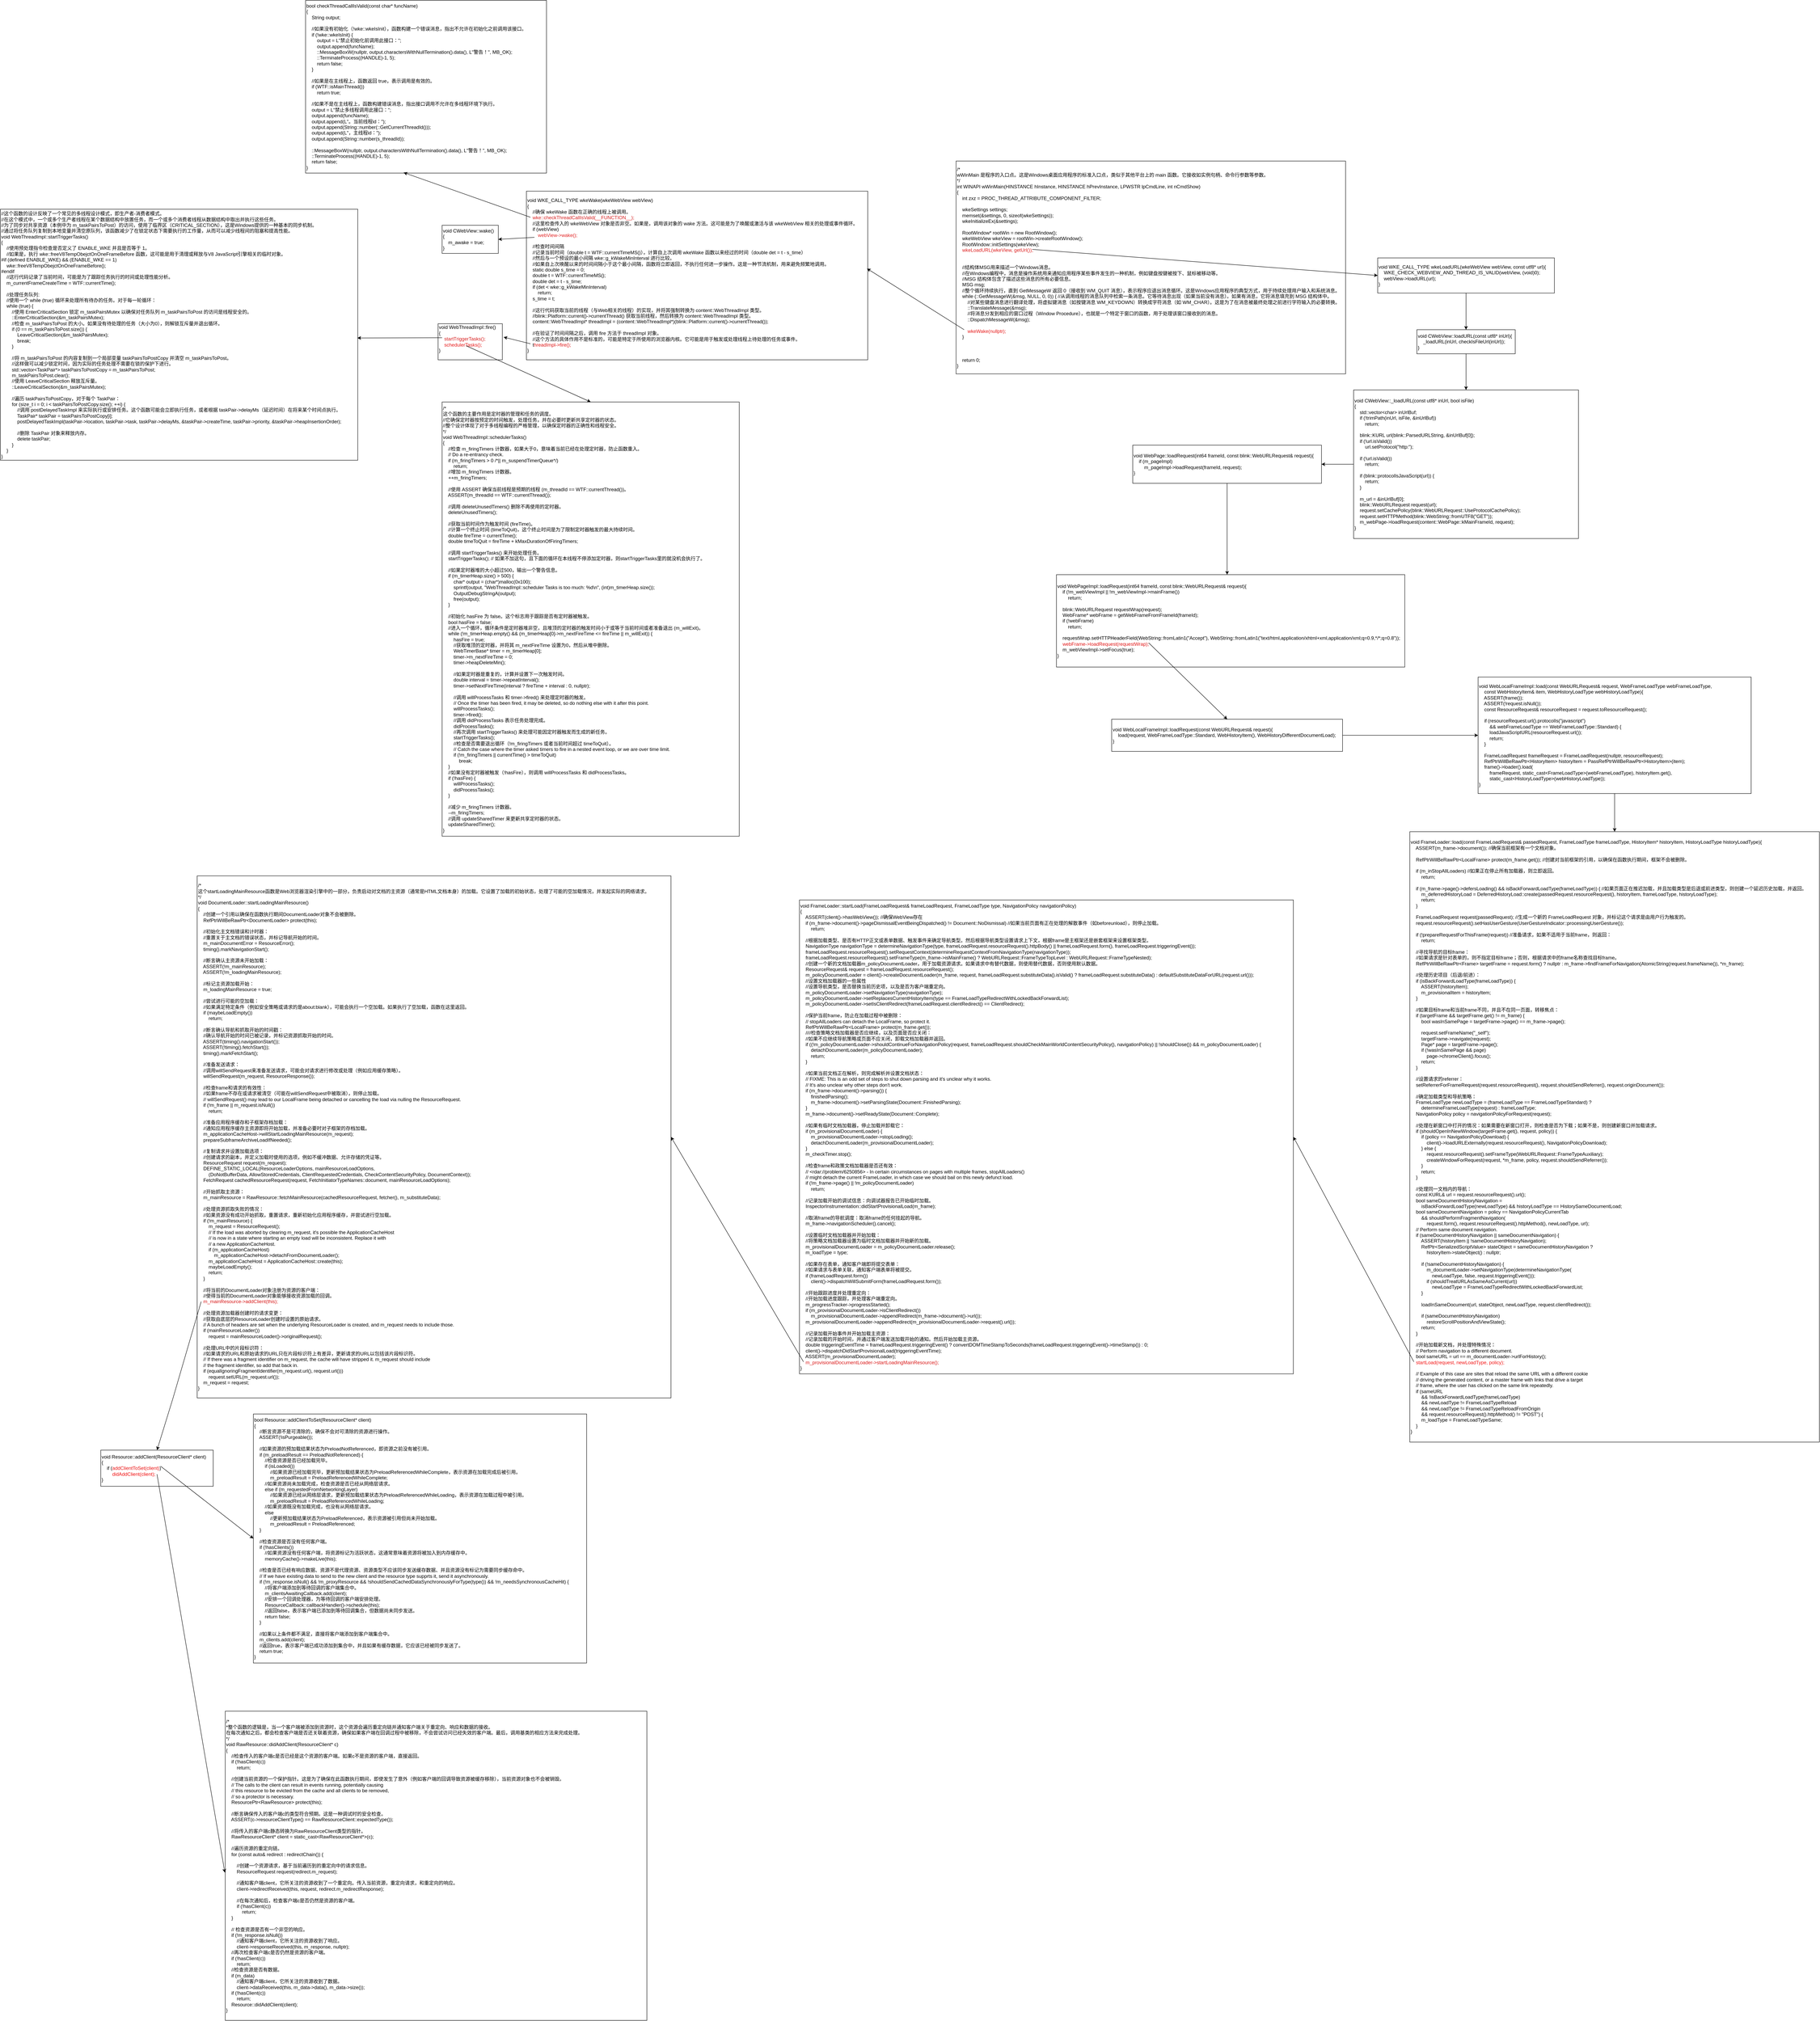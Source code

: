 <mxfile version="23.0.2" type="github">
  <diagram name="第 1 页" id="TS1DfRufX3aKcf__R7UF">
    <mxGraphModel dx="5489" dy="2336" grid="1" gridSize="10" guides="1" tooltips="1" connect="1" arrows="1" fold="1" page="1" pageScale="1" pageWidth="827" pageHeight="1169" math="0" shadow="0">
      <root>
        <mxCell id="0" />
        <mxCell id="1" parent="0" />
        <mxCell id="39hPejgJd6zGuXLB5LfM-1" value="&lt;div&gt;&lt;br&gt;&lt;/div&gt;&lt;div&gt;&lt;span style=&quot;font-size: 12px;&quot;&gt;/*&lt;/span&gt;&lt;/div&gt;&lt;div&gt;&lt;span style=&quot;font-size: 12px;&quot;&gt;wWinMain 是程序的入口点。这是Windows桌面应用程序的标准入口点，类似于其他平台上的 main 函数。它接收如实例句柄、命令行参数等参数。&lt;/span&gt;&lt;/div&gt;&lt;div&gt;&lt;span style=&quot;font-size: 12px;&quot;&gt;*/&lt;/span&gt;&lt;/div&gt;&lt;div&gt;&lt;span style=&quot;font-size: 12px;&quot;&gt;int WINAPI wWinMain(HINSTANCE hInstance, HINSTANCE hPrevInstance, LPWSTR lpCmdLine, int nCmdShow)&lt;/span&gt;&lt;/div&gt;&lt;div&gt;&lt;span style=&quot;font-size: 12px;&quot;&gt;{&lt;/span&gt;&lt;/div&gt;&lt;div&gt;&lt;span style=&quot;font-size: 12px;&quot;&gt;&amp;nbsp; &amp;nbsp; int zxz = PROC_THREAD_ATTRIBUTE_COMPONENT_FILTER;&lt;/span&gt;&lt;/div&gt;&lt;div&gt;&lt;span style=&quot;font-size: 12px;&quot;&gt;&lt;br&gt;&lt;/span&gt;&lt;/div&gt;&lt;div&gt;&lt;span style=&quot;font-size: 12px;&quot;&gt;&amp;nbsp; &amp;nbsp; wkeSettings settings;&lt;/span&gt;&lt;/div&gt;&lt;div&gt;&lt;span style=&quot;font-size: 12px;&quot;&gt;&amp;nbsp; &amp;nbsp; memset(&amp;amp;settings, 0, sizeof(wkeSettings));&lt;/span&gt;&lt;/div&gt;&lt;div&gt;&lt;span style=&quot;font-size: 12px;&quot;&gt;&amp;nbsp; &amp;nbsp; wkeInitializeEx(&amp;amp;settings);&lt;/span&gt;&lt;/div&gt;&lt;div&gt;&lt;br&gt;&lt;/div&gt;&lt;div&gt;&lt;span style=&quot;font-size: 12px;&quot;&gt;&amp;nbsp; &amp;nbsp; RootWindow* rootWin = new RootWindow();&lt;/span&gt;&lt;/div&gt;&lt;div&gt;&lt;span style=&quot;font-size: 12px;&quot;&gt;&amp;nbsp; &amp;nbsp; wkeWebView wkeView = rootWin-&amp;gt;createRootWindow();&lt;/span&gt;&lt;/div&gt;&lt;div&gt;&lt;span style=&quot;font-size: 12px;&quot;&gt;&amp;nbsp; &amp;nbsp; RootWindow::initSettings(wkeView);&lt;/span&gt;&lt;/div&gt;&lt;div&gt;&lt;span style=&quot;font-size: 12px;&quot;&gt;&amp;nbsp; &amp;nbsp; &lt;font color=&quot;#dd1d1d&quot;&gt;wkeLoadURL(wkeView, getUrl());&lt;/font&gt;&lt;/span&gt;&lt;/div&gt;&lt;div&gt;&lt;span style=&quot;font-size: 12px;&quot;&gt;&lt;br&gt;&lt;/span&gt;&lt;/div&gt;&lt;div&gt;&lt;span style=&quot;font-size: 12px;&quot;&gt;&amp;nbsp; &amp;nbsp;&amp;nbsp;&lt;/span&gt;&lt;/div&gt;&lt;div&gt;&lt;span style=&quot;font-size: 12px;&quot;&gt;&amp;nbsp; &amp;nbsp;&amp;nbsp;&lt;/span&gt;//结构体MSG用来描述一个Windows消息。&lt;/div&gt;&lt;div&gt;&lt;span style=&quot;font-size: 12px;&quot;&gt;&amp;nbsp; &amp;nbsp; //在Windows编程中，消息是操作系统用来通知应用程序某些事件发生的一种机制，例如键盘按键被按下、鼠标被移动等。&lt;/span&gt;&lt;/div&gt;&lt;div&gt;&lt;span style=&quot;font-size: 12px;&quot;&gt;&amp;nbsp; &amp;nbsp; //MSG 结构体包含了描述这些消息的所有必要信息。&lt;/span&gt;&lt;/div&gt;&lt;div&gt;&lt;span style=&quot;font-size: 12px;&quot;&gt;&amp;nbsp; &amp;nbsp; MSG msg;&lt;/span&gt;&lt;/div&gt;&lt;div&gt;&lt;span style=&quot;font-size: 12px;&quot;&gt;&amp;nbsp; &amp;nbsp; //整个循环持续执行，直到 GetMessageW 返回 0（接收到 WM_QUIT 消息），表示程序应退出消息循环。这是Windows应用程序的典型方式，用于持续处理用户输入和系统消息。&lt;/span&gt;&lt;/div&gt;&lt;div&gt;&lt;span style=&quot;font-size: 12px;&quot;&gt;&amp;nbsp; &amp;nbsp; while (::GetMessageW(&amp;amp;msg, NULL, 0, 0)) { //从调用线程的消息队列中检索一条消息。它等待消息出现（如果当前没有消息）。如果有消息，它将消息填充到 MSG 结构体中。&lt;/span&gt;&lt;/div&gt;&lt;div&gt;&lt;span style=&quot;font-size: 12px;&quot;&gt;&amp;nbsp; &amp;nbsp; &amp;nbsp; &amp;nbsp; //对某些键盘消息进行翻译处理，将虚拟键消息（如按键消息 WM_KEYDOWN）转换成字符消息（如 WM_CHAR）。这是为了在消息被最终处理之前进行字符输入的必要转换。&lt;/span&gt;&lt;/div&gt;&lt;div&gt;&lt;span style=&quot;font-size: 12px;&quot;&gt;&amp;nbsp; &amp;nbsp; &amp;nbsp; &amp;nbsp; ::TranslateMessage(&amp;amp;msg);&lt;/span&gt;&lt;/div&gt;&lt;div&gt;&lt;span style=&quot;font-size: 12px;&quot;&gt;&amp;nbsp; &amp;nbsp; &amp;nbsp; &amp;nbsp; //将消息分发到相应的窗口过程（Window Procedure），也就是一个特定于窗口的函数，用于处理该窗口接收到的消息。&lt;/span&gt;&lt;/div&gt;&lt;div&gt;&lt;span style=&quot;font-size: 12px;&quot;&gt;&amp;nbsp; &amp;nbsp; &amp;nbsp; &amp;nbsp; ::DispatchMessageW(&amp;amp;msg);&lt;/span&gt;&lt;/div&gt;&lt;div&gt;&lt;span style=&quot;font-size: 12px;&quot;&gt;&lt;br&gt;&lt;/span&gt;&lt;/div&gt;&lt;div&gt;&lt;span style=&quot;font-size: 12px;&quot;&gt;&amp;nbsp; &amp;nbsp; &amp;nbsp; &amp;nbsp; &lt;font color=&quot;#e71818&quot;&gt;wkeWake(nullptr);&lt;/font&gt;&lt;/span&gt;&lt;/div&gt;&lt;div&gt;&lt;span style=&quot;font-size: 12px;&quot;&gt;&amp;nbsp; &amp;nbsp; }&lt;/span&gt;&lt;/div&gt;&lt;div&gt;&lt;span style=&quot;font-size: 12px;&quot;&gt;&amp;nbsp; &amp;nbsp;&amp;nbsp;&lt;/span&gt;&lt;/div&gt;&lt;div&gt;&lt;span style=&quot;font-size: 12px;&quot;&gt;&amp;nbsp; &amp;nbsp;&amp;nbsp;&lt;/span&gt;&lt;/div&gt;&lt;div&gt;&lt;span style=&quot;font-size: 12px;&quot;&gt;&lt;br&gt;&lt;/span&gt;&lt;/div&gt;&lt;div&gt;&lt;span style=&quot;font-size: 12px;&quot;&gt;&amp;nbsp; &amp;nbsp; return 0;&lt;/span&gt;&lt;/div&gt;&lt;div&gt;&lt;span style=&quot;font-size: 12px;&quot;&gt;}&lt;/span&gt;&lt;/div&gt;&lt;div&gt;&lt;br&gt;&lt;/div&gt;" style="rounded=0;whiteSpace=wrap;html=1;align=left;" parent="1" vertex="1">
          <mxGeometry x="-550" y="340" width="970" height="530" as="geometry" />
        </mxCell>
        <mxCell id="wl_Yh_lNVbuWLedDUS16-1" value="&lt;div&gt;void WKE_CALL_TYPE wkeLoadURL(wkeWebView webView, const utf8* url)&lt;span style=&quot;background-color: initial;&quot;&gt;{&lt;/span&gt;&lt;/div&gt;&lt;div&gt;&lt;span style=&quot;font-size: 12px;&quot;&gt;&amp;nbsp; &amp;nbsp; WKE_CHECK_WEBVIEW_AND_THREAD_IS_VALID(webView, (void)0);&lt;/span&gt;&lt;/div&gt;&lt;div&gt;&lt;span style=&quot;font-size: 12px;&quot;&gt;&amp;nbsp; &amp;nbsp; webView-&amp;gt;loadURL(url);&lt;/span&gt;&lt;/div&gt;&lt;div style=&quot;&quot;&gt;&lt;span style=&quot;font-size: 12px;&quot;&gt;}&lt;/span&gt;&lt;/div&gt;" style="rounded=0;whiteSpace=wrap;html=1;align=left;" parent="1" vertex="1">
          <mxGeometry x="500" y="581.25" width="440" height="87.5" as="geometry" />
        </mxCell>
        <mxCell id="wl_Yh_lNVbuWLedDUS16-3" value="&lt;div&gt;void CWebView::loadURL(const utf8* inUrl)&lt;span style=&quot;background-color: initial;&quot;&gt;{&lt;/span&gt;&lt;/div&gt;&lt;div&gt;&lt;span style=&quot;font-size: 12px;&quot;&gt;&amp;nbsp; &amp;nbsp; _loadURL(inUrl, checkIsFileUrl(inUrl));&lt;/span&gt;&lt;/div&gt;&lt;div&gt;&lt;span style=&quot;font-size: 12px;&quot;&gt;}&lt;/span&gt;&lt;/div&gt;" style="rounded=0;whiteSpace=wrap;html=1;align=left;" parent="1" vertex="1">
          <mxGeometry x="597.5" y="760" width="245" height="60" as="geometry" />
        </mxCell>
        <mxCell id="wl_Yh_lNVbuWLedDUS16-4" value="" style="endArrow=classic;html=1;rounded=0;exitX=0.5;exitY=1;exitDx=0;exitDy=0;entryX=0.5;entryY=0;entryDx=0;entryDy=0;" parent="1" source="wl_Yh_lNVbuWLedDUS16-1" target="wl_Yh_lNVbuWLedDUS16-3" edge="1">
          <mxGeometry width="50" height="50" relative="1" as="geometry">
            <mxPoint x="600" y="800" as="sourcePoint" />
            <mxPoint x="650" y="750" as="targetPoint" />
          </mxGeometry>
        </mxCell>
        <mxCell id="wl_Yh_lNVbuWLedDUS16-5" value="&lt;div&gt;void CWebView::_loadURL(const utf8* inUrl, bool isFile)&lt;/div&gt;&lt;div&gt;&lt;span style=&quot;font-size: 12px;&quot;&gt;{&lt;/span&gt;&lt;/div&gt;&lt;div&gt;&lt;span style=&quot;font-size: 12px;&quot;&gt;&amp;nbsp; &amp;nbsp; std::vector&amp;lt;char&amp;gt; inUrlBuf;&lt;/span&gt;&lt;/div&gt;&lt;div&gt;&lt;span style=&quot;font-size: 12px;&quot;&gt;&amp;nbsp; &amp;nbsp; if (!trimPath(inUrl, isFile, &amp;amp;inUrlBuf))&lt;/span&gt;&lt;/div&gt;&lt;div&gt;&lt;span style=&quot;font-size: 12px;&quot;&gt;&amp;nbsp; &amp;nbsp; &amp;nbsp; &amp;nbsp; return;&lt;/span&gt;&lt;/div&gt;&lt;div&gt;&lt;span style=&quot;font-size: 12px;&quot;&gt;&lt;br&gt;&lt;/span&gt;&lt;/div&gt;&lt;div&gt;&lt;span style=&quot;background-color: initial;&quot;&gt;&amp;nbsp; &amp;nbsp; blink::KURL url(blink::ParsedURLString, &amp;amp;inUrlBuf[0]);&lt;/span&gt;&lt;br&gt;&lt;/div&gt;&lt;div&gt;&lt;span style=&quot;font-size: 12px;&quot;&gt;&amp;nbsp; &amp;nbsp; if (!url.isValid())&lt;/span&gt;&lt;/div&gt;&lt;div&gt;&lt;span style=&quot;font-size: 12px;&quot;&gt;&amp;nbsp; &amp;nbsp; &amp;nbsp; &amp;nbsp; url.setProtocol(&quot;http:&quot;);&lt;/span&gt;&lt;/div&gt;&lt;div&gt;&lt;span style=&quot;font-size: 12px;&quot;&gt;&lt;br&gt;&lt;/span&gt;&lt;/div&gt;&lt;div&gt;&lt;span style=&quot;font-size: 12px;&quot;&gt;&amp;nbsp; &amp;nbsp; if (!url.isValid())&lt;/span&gt;&lt;/div&gt;&lt;div&gt;&lt;span style=&quot;font-size: 12px;&quot;&gt;&amp;nbsp; &amp;nbsp; &amp;nbsp; &amp;nbsp; return;&lt;/span&gt;&lt;/div&gt;&lt;div&gt;&lt;span style=&quot;font-size: 12px;&quot;&gt;&lt;br&gt;&lt;/span&gt;&lt;/div&gt;&lt;div&gt;&lt;span style=&quot;font-size: 12px;&quot;&gt;&amp;nbsp; &amp;nbsp; if (blink::protocolIsJavaScript(url)) {&lt;/span&gt;&lt;/div&gt;&lt;div&gt;&lt;span style=&quot;font-size: 12px;&quot;&gt;&amp;nbsp; &amp;nbsp; &amp;nbsp; &amp;nbsp; return;&lt;/span&gt;&lt;/div&gt;&lt;div&gt;&lt;span style=&quot;font-size: 12px;&quot;&gt;&amp;nbsp; &amp;nbsp; }&lt;/span&gt;&lt;/div&gt;&lt;div&gt;&lt;span style=&quot;font-size: 12px;&quot;&gt;&lt;br&gt;&lt;/span&gt;&lt;/div&gt;&lt;div&gt;&lt;span style=&quot;font-size: 12px;&quot;&gt;&amp;nbsp; &amp;nbsp; m_url = &amp;amp;inUrlBuf[0];&lt;/span&gt;&lt;/div&gt;&lt;div&gt;&lt;span style=&quot;font-size: 12px;&quot;&gt;&amp;nbsp; &amp;nbsp; blink::WebURLRequest request(url);&lt;/span&gt;&lt;/div&gt;&lt;div&gt;&lt;span style=&quot;font-size: 12px;&quot;&gt;&amp;nbsp; &amp;nbsp; request.setCachePolicy(blink::WebURLRequest::UseProtocolCachePolicy);&lt;/span&gt;&lt;/div&gt;&lt;div&gt;&lt;span style=&quot;font-size: 12px;&quot;&gt;&amp;nbsp; &amp;nbsp; request.setHTTPMethod(blink::WebString::fromUTF8(&quot;GET&quot;));&lt;/span&gt;&lt;/div&gt;&lt;div&gt;&lt;span style=&quot;font-size: 12px;&quot;&gt;&amp;nbsp; &amp;nbsp; m_webPage-&amp;gt;loadRequest(content::WebPage::kMainFrameId, request);&lt;/span&gt;&lt;/div&gt;&lt;div&gt;&lt;span style=&quot;font-size: 12px;&quot;&gt;}&lt;/span&gt;&lt;/div&gt;" style="rounded=0;whiteSpace=wrap;html=1;align=left;" parent="1" vertex="1">
          <mxGeometry x="440" y="910" width="560" height="370" as="geometry" />
        </mxCell>
        <mxCell id="wl_Yh_lNVbuWLedDUS16-6" value="" style="endArrow=classic;html=1;rounded=0;exitX=0.5;exitY=1;exitDx=0;exitDy=0;entryX=0.5;entryY=0;entryDx=0;entryDy=0;" parent="1" source="wl_Yh_lNVbuWLedDUS16-3" target="wl_Yh_lNVbuWLedDUS16-5" edge="1">
          <mxGeometry width="50" height="50" relative="1" as="geometry">
            <mxPoint x="600" y="1020" as="sourcePoint" />
            <mxPoint x="650" y="970" as="targetPoint" />
          </mxGeometry>
        </mxCell>
        <mxCell id="wl_Yh_lNVbuWLedDUS16-7" value="&lt;div&gt;void WebPage::loadRequest(int64 frameId, const blink::WebURLRequest&amp;amp; request)&lt;span style=&quot;background-color: initial;&quot;&gt;{&lt;/span&gt;&lt;/div&gt;&lt;div&gt;&lt;span style=&quot;font-size: 12px;&quot;&gt;&amp;nbsp; &amp;nbsp; if (m_pageImpl)&lt;/span&gt;&lt;/div&gt;&lt;div&gt;&lt;span style=&quot;font-size: 12px;&quot;&gt;&amp;nbsp; &amp;nbsp; &amp;nbsp; &amp;nbsp; m_pageImpl-&amp;gt;loadRequest(frameId, request);&lt;/span&gt;&lt;/div&gt;&lt;div&gt;&lt;span style=&quot;font-size: 12px;&quot;&gt;}&lt;/span&gt;&lt;/div&gt;" style="rounded=0;whiteSpace=wrap;html=1;align=left;" parent="1" vertex="1">
          <mxGeometry x="-110" y="1047.5" width="470" height="95" as="geometry" />
        </mxCell>
        <mxCell id="wl_Yh_lNVbuWLedDUS16-8" value="" style="endArrow=classic;html=1;rounded=0;entryX=1;entryY=0.5;entryDx=0;entryDy=0;exitX=0;exitY=0.5;exitDx=0;exitDy=0;" parent="1" source="wl_Yh_lNVbuWLedDUS16-5" target="wl_Yh_lNVbuWLedDUS16-7" edge="1">
          <mxGeometry width="50" height="50" relative="1" as="geometry">
            <mxPoint x="570" y="1020" as="sourcePoint" />
            <mxPoint x="620" y="970" as="targetPoint" />
          </mxGeometry>
        </mxCell>
        <mxCell id="wl_Yh_lNVbuWLedDUS16-9" value="&lt;div&gt;void WebPageImpl::loadRequest(int64 frameId, const blink::WebURLRequest&amp;amp; request)&lt;span style=&quot;background-color: initial;&quot;&gt;{&lt;/span&gt;&lt;/div&gt;&lt;div&gt;&lt;span style=&quot;font-size: 12px;&quot;&gt;&amp;nbsp; &amp;nbsp; if (!m_webViewImpl || !m_webViewImpl-&amp;gt;mainFrame())&lt;/span&gt;&lt;/div&gt;&lt;div&gt;&lt;span style=&quot;font-size: 12px;&quot;&gt;&amp;nbsp; &amp;nbsp; &amp;nbsp; &amp;nbsp; return;&lt;/span&gt;&lt;/div&gt;&lt;div&gt;&lt;span style=&quot;font-size: 12px;&quot;&gt;&lt;br&gt;&lt;/span&gt;&lt;/div&gt;&lt;div&gt;&lt;span style=&quot;font-size: 12px;&quot;&gt;&amp;nbsp; &amp;nbsp; blink::WebURLRequest requestWrap(request);&lt;/span&gt;&lt;/div&gt;&lt;div&gt;&lt;span style=&quot;font-size: 12px;&quot;&gt;&amp;nbsp; &amp;nbsp; WebFrame* webFrame = getWebFrameFromFrameId(frameId);&lt;/span&gt;&lt;/div&gt;&lt;div&gt;&lt;span style=&quot;font-size: 12px;&quot;&gt;&amp;nbsp; &amp;nbsp; if (!webFrame)&lt;/span&gt;&lt;/div&gt;&lt;div&gt;&lt;span style=&quot;font-size: 12px;&quot;&gt;&amp;nbsp; &amp;nbsp; &amp;nbsp; &amp;nbsp; return;&lt;/span&gt;&lt;/div&gt;&lt;div&gt;&lt;span style=&quot;font-size: 12px;&quot;&gt;&amp;nbsp; &amp;nbsp;&amp;nbsp;&lt;/span&gt;&lt;/div&gt;&lt;div&gt;&lt;span style=&quot;font-size: 12px;&quot;&gt;&amp;nbsp; &amp;nbsp; requestWrap.setHTTPHeaderField(WebString::fromLatin1(&quot;Accept&quot;), WebString::fromLatin1(&quot;text/html,application/xhtml+xml,application/xml;q=0.9,*/*;q=0.8&quot;));&lt;/span&gt;&lt;/div&gt;&lt;div&gt;&lt;span style=&quot;font-size: 12px;&quot;&gt;&amp;nbsp; &amp;nbsp; &lt;font color=&quot;#e11414&quot;&gt;webFrame-&amp;gt;loadRequest(requestWrap);&lt;/font&gt;&lt;/span&gt;&lt;/div&gt;&lt;div&gt;&lt;span style=&quot;font-size: 12px;&quot;&gt;&amp;nbsp; &amp;nbsp; m_webViewImpl-&amp;gt;setFocus(true);&lt;/span&gt;&lt;/div&gt;&lt;div&gt;&lt;span style=&quot;font-size: 12px;&quot;&gt;}&lt;/span&gt;&lt;/div&gt;" style="rounded=0;whiteSpace=wrap;html=1;align=left;" parent="1" vertex="1">
          <mxGeometry x="-300" y="1370" width="867.5" height="230" as="geometry" />
        </mxCell>
        <mxCell id="wl_Yh_lNVbuWLedDUS16-10" style="edgeStyle=orthogonalEdgeStyle;rounded=0;orthogonalLoop=1;jettySize=auto;html=1;" parent="1" source="wl_Yh_lNVbuWLedDUS16-7" edge="1">
          <mxGeometry relative="1" as="geometry">
            <mxPoint x="125" y="1370" as="targetPoint" />
          </mxGeometry>
        </mxCell>
        <mxCell id="wl_Yh_lNVbuWLedDUS16-14" style="edgeStyle=orthogonalEdgeStyle;rounded=0;orthogonalLoop=1;jettySize=auto;html=1;entryX=0;entryY=0.5;entryDx=0;entryDy=0;" parent="1" source="wl_Yh_lNVbuWLedDUS16-11" target="wl_Yh_lNVbuWLedDUS16-13" edge="1">
          <mxGeometry relative="1" as="geometry" />
        </mxCell>
        <mxCell id="wl_Yh_lNVbuWLedDUS16-11" value="&lt;div&gt;void WebLocalFrameImpl::loadRequest(const WebURLRequest&amp;amp; request)&lt;span style=&quot;background-color: initial;&quot;&gt;{&lt;/span&gt;&lt;/div&gt;&lt;div&gt;&lt;span style=&quot;font-size: 12px;&quot;&gt;&amp;nbsp; &amp;nbsp; load(request, WebFrameLoadType::Standard, WebHistoryItem(), WebHistoryDifferentDocumentLoad);&lt;/span&gt;&lt;/div&gt;&lt;div&gt;&lt;span style=&quot;font-size: 12px;&quot;&gt;}&lt;/span&gt;&lt;/div&gt;" style="rounded=0;whiteSpace=wrap;html=1;align=left;" parent="1" vertex="1">
          <mxGeometry x="-162.5" y="1730" width="575" height="80" as="geometry" />
        </mxCell>
        <mxCell id="wl_Yh_lNVbuWLedDUS16-16" style="edgeStyle=orthogonalEdgeStyle;rounded=0;orthogonalLoop=1;jettySize=auto;html=1;entryX=0.5;entryY=0;entryDx=0;entryDy=0;" parent="1" source="wl_Yh_lNVbuWLedDUS16-13" target="wl_Yh_lNVbuWLedDUS16-15" edge="1">
          <mxGeometry relative="1" as="geometry" />
        </mxCell>
        <mxCell id="wl_Yh_lNVbuWLedDUS16-13" value="&lt;div&gt;void WebLocalFrameImpl::load(const WebURLRequest&amp;amp; request, WebFrameLoadType webFrameLoadType,&lt;/div&gt;&lt;div&gt;&lt;span style=&quot;font-size: 12px;&quot;&gt;&amp;nbsp; &amp;nbsp; const WebHistoryItem&amp;amp; item, WebHistoryLoadType webHistoryLoadType)&lt;/span&gt;&lt;span style=&quot;background-color: initial;&quot;&gt;{&lt;/span&gt;&lt;/div&gt;&lt;div&gt;&lt;span style=&quot;font-size: 12px;&quot;&gt;&amp;nbsp; &amp;nbsp; ASSERT(frame());&lt;/span&gt;&lt;/div&gt;&lt;div&gt;&lt;span style=&quot;font-size: 12px;&quot;&gt;&amp;nbsp; &amp;nbsp; ASSERT(!request.isNull());&lt;/span&gt;&lt;/div&gt;&lt;div&gt;&lt;span style=&quot;font-size: 12px;&quot;&gt;&amp;nbsp; &amp;nbsp; const ResourceRequest&amp;amp; resourceRequest = request.toResourceRequest();&lt;/span&gt;&lt;/div&gt;&lt;div&gt;&lt;span style=&quot;font-size: 12px;&quot;&gt;&lt;br&gt;&lt;/span&gt;&lt;/div&gt;&lt;div&gt;&lt;span style=&quot;font-size: 12px;&quot;&gt;&amp;nbsp; &amp;nbsp; if (resourceRequest.url().protocolIs(&quot;javascript&quot;)&lt;/span&gt;&lt;/div&gt;&lt;div&gt;&lt;span style=&quot;font-size: 12px;&quot;&gt;&amp;nbsp; &amp;nbsp; &amp;nbsp; &amp;nbsp; &amp;amp;&amp;amp; webFrameLoadType == WebFrameLoadType::Standard) {&lt;/span&gt;&lt;/div&gt;&lt;div&gt;&lt;span style=&quot;font-size: 12px;&quot;&gt;&amp;nbsp; &amp;nbsp; &amp;nbsp; &amp;nbsp; loadJavaScriptURL(resourceRequest.url());&lt;/span&gt;&lt;/div&gt;&lt;div&gt;&lt;span style=&quot;font-size: 12px;&quot;&gt;&amp;nbsp; &amp;nbsp; &amp;nbsp; &amp;nbsp; return;&lt;/span&gt;&lt;/div&gt;&lt;div&gt;&lt;span style=&quot;font-size: 12px;&quot;&gt;&amp;nbsp; &amp;nbsp; }&lt;/span&gt;&lt;/div&gt;&lt;div&gt;&lt;span style=&quot;font-size: 12px;&quot;&gt;&lt;br&gt;&lt;/span&gt;&lt;/div&gt;&lt;div&gt;&lt;span style=&quot;font-size: 12px;&quot;&gt;&amp;nbsp; &amp;nbsp; FrameLoadRequest frameRequest = FrameLoadRequest(nullptr, resourceRequest);&lt;/span&gt;&lt;/div&gt;&lt;div&gt;&lt;span style=&quot;font-size: 12px;&quot;&gt;&amp;nbsp; &amp;nbsp; RefPtrWillBeRawPtr&amp;lt;HistoryItem&amp;gt; historyItem = PassRefPtrWillBeRawPtr&amp;lt;HistoryItem&amp;gt;(item);&lt;/span&gt;&lt;/div&gt;&lt;div&gt;&lt;span style=&quot;font-size: 12px;&quot;&gt;&amp;nbsp; &amp;nbsp; frame()-&amp;gt;loader().load(&lt;/span&gt;&lt;/div&gt;&lt;div&gt;&lt;span style=&quot;font-size: 12px;&quot;&gt;&amp;nbsp; &amp;nbsp; &amp;nbsp; &amp;nbsp; frameRequest, static_cast&amp;lt;FrameLoadType&amp;gt;(webFrameLoadType), historyItem.get(),&lt;/span&gt;&lt;/div&gt;&lt;div&gt;&lt;span style=&quot;font-size: 12px;&quot;&gt;&amp;nbsp; &amp;nbsp; &amp;nbsp; &amp;nbsp; static_cast&amp;lt;HistoryLoadType&amp;gt;(webHistoryLoadType));&lt;/span&gt;&lt;/div&gt;&lt;div&gt;&lt;span style=&quot;font-size: 12px;&quot;&gt;}&lt;/span&gt;&lt;/div&gt;" style="rounded=0;whiteSpace=wrap;html=1;align=left;" parent="1" vertex="1">
          <mxGeometry x="750" y="1625" width="680" height="290" as="geometry" />
        </mxCell>
        <mxCell id="wl_Yh_lNVbuWLedDUS16-15" value="&lt;div&gt;void FrameLoader::load(const FrameLoadRequest&amp;amp; passedRequest, FrameLoadType frameLoadType,&amp;nbsp;&lt;span style=&quot;background-color: initial;&quot;&gt;HistoryItem* historyItem, HistoryLoadType historyLoadType)&lt;/span&gt;&lt;span style=&quot;background-color: initial;&quot;&gt;{&lt;/span&gt;&lt;/div&gt;&lt;div&gt;&lt;span style=&quot;font-size: 12px;&quot;&gt;&amp;nbsp; &amp;nbsp; ASSERT(m_frame-&amp;gt;document()); //确保当前框架有一个文档对象。&lt;/span&gt;&lt;/div&gt;&lt;div&gt;&lt;span style=&quot;font-size: 12px;&quot;&gt;&lt;br&gt;&lt;/span&gt;&lt;/div&gt;&lt;div&gt;&lt;span style=&quot;font-size: 12px;&quot;&gt;&amp;nbsp; &amp;nbsp; RefPtrWillBeRawPtr&amp;lt;LocalFrame&amp;gt; protect(m_frame.get()); //创建对当前框架的引用，以确保在函数执行期间，框架不会被删除。&lt;/span&gt;&lt;/div&gt;&lt;div&gt;&lt;span style=&quot;font-size: 12px;&quot;&gt;&lt;br&gt;&lt;/span&gt;&lt;/div&gt;&lt;div&gt;&lt;span style=&quot;font-size: 12px;&quot;&gt;&amp;nbsp; &amp;nbsp; if (m_inStopAllLoaders) //如果正在停止所有加载器，则立即返回。&lt;/span&gt;&lt;/div&gt;&lt;div&gt;&lt;span style=&quot;font-size: 12px;&quot;&gt;&amp;nbsp; &amp;nbsp; &amp;nbsp; &amp;nbsp; return;&lt;/span&gt;&lt;/div&gt;&lt;div&gt;&lt;span style=&quot;font-size: 12px;&quot;&gt;&lt;br&gt;&lt;/span&gt;&lt;/div&gt;&lt;div&gt;&lt;span style=&quot;font-size: 12px;&quot;&gt;&amp;nbsp; &amp;nbsp; if (m_frame-&amp;gt;page()-&amp;gt;defersLoading() &amp;amp;&amp;amp; isBackForwardLoadType(frameLoadType)) { //如果页面正在推迟加载，并且加载类型是后退或前进类型，则创建一个延迟历史加载，并返回。&lt;/span&gt;&lt;/div&gt;&lt;div&gt;&lt;span style=&quot;font-size: 12px;&quot;&gt;&amp;nbsp; &amp;nbsp; &amp;nbsp; &amp;nbsp; m_deferredHistoryLoad = DeferredHistoryLoad::create(passedRequest.resourceRequest(), historyItem, frameLoadType, historyLoadType);&lt;/span&gt;&lt;/div&gt;&lt;div&gt;&lt;span style=&quot;font-size: 12px;&quot;&gt;&amp;nbsp; &amp;nbsp; &amp;nbsp; &amp;nbsp; return;&lt;/span&gt;&lt;/div&gt;&lt;div&gt;&lt;span style=&quot;font-size: 12px;&quot;&gt;&amp;nbsp; &amp;nbsp; }&lt;/span&gt;&lt;/div&gt;&lt;div&gt;&lt;span style=&quot;font-size: 12px;&quot;&gt;&lt;br&gt;&lt;/span&gt;&lt;/div&gt;&lt;div&gt;&lt;span style=&quot;font-size: 12px;&quot;&gt;&amp;nbsp; &amp;nbsp; FrameLoadRequest request(passedRequest); //生成一个新的 FrameLoadRequest 对象，并标记这个请求是由用户行为触发的。&lt;/span&gt;&lt;/div&gt;&lt;div&gt;&lt;span style=&quot;font-size: 12px;&quot;&gt;&amp;nbsp; &amp;nbsp; request.resourceRequest().setHasUserGesture(UserGestureIndicator::processingUserGesture());&lt;/span&gt;&lt;/div&gt;&lt;div&gt;&lt;span style=&quot;font-size: 12px;&quot;&gt;&lt;br&gt;&lt;/span&gt;&lt;/div&gt;&lt;div&gt;&lt;span style=&quot;font-size: 12px;&quot;&gt;&amp;nbsp; &amp;nbsp; if (!prepareRequestForThisFrame(request)) //准备请求，如果不适用于当前frame，则返回：&lt;/span&gt;&lt;/div&gt;&lt;div&gt;&lt;span style=&quot;font-size: 12px;&quot;&gt;&amp;nbsp; &amp;nbsp; &amp;nbsp; &amp;nbsp; return;&lt;/span&gt;&lt;/div&gt;&lt;div&gt;&lt;span style=&quot;font-size: 12px;&quot;&gt;&lt;br&gt;&lt;/span&gt;&lt;/div&gt;&lt;div&gt;&lt;span style=&quot;font-size: 12px;&quot;&gt;&amp;nbsp; &amp;nbsp; //寻找导航的目标frame：&lt;/span&gt;&lt;/div&gt;&lt;div&gt;&lt;span style=&quot;font-size: 12px;&quot;&gt;&amp;nbsp; &amp;nbsp; //如果请求是针对表单的，则不指定目标frame；否则，根据请求中的frame名称查找目标frame。&lt;/span&gt;&lt;/div&gt;&lt;div&gt;&lt;span style=&quot;font-size: 12px;&quot;&gt;&amp;nbsp; &amp;nbsp; RefPtrWillBeRawPtr&amp;lt;Frame&amp;gt; targetFrame = request.form() ? nullptr : m_frame-&amp;gt;findFrameForNavigation(AtomicString(request.frameName()), *m_frame);&amp;nbsp;&lt;/span&gt;&lt;/div&gt;&lt;div&gt;&lt;span style=&quot;font-size: 12px;&quot;&gt;&lt;br&gt;&lt;/span&gt;&lt;/div&gt;&lt;div&gt;&lt;span style=&quot;font-size: 12px;&quot;&gt;&amp;nbsp; &amp;nbsp; //处理历史项目（后退/前进）：&lt;/span&gt;&lt;/div&gt;&lt;div&gt;&lt;span style=&quot;font-size: 12px;&quot;&gt;&amp;nbsp; &amp;nbsp; if (isBackForwardLoadType(frameLoadType)) {&lt;/span&gt;&lt;/div&gt;&lt;div&gt;&lt;span style=&quot;font-size: 12px;&quot;&gt;&amp;nbsp; &amp;nbsp; &amp;nbsp; &amp;nbsp; ASSERT(historyItem);&lt;/span&gt;&lt;/div&gt;&lt;div&gt;&lt;span style=&quot;font-size: 12px;&quot;&gt;&amp;nbsp; &amp;nbsp; &amp;nbsp; &amp;nbsp; m_provisionalItem = historyItem;&lt;/span&gt;&lt;/div&gt;&lt;div&gt;&lt;span style=&quot;font-size: 12px;&quot;&gt;&amp;nbsp; &amp;nbsp; }&lt;/span&gt;&lt;/div&gt;&lt;div&gt;&lt;span style=&quot;font-size: 12px;&quot;&gt;&lt;br&gt;&lt;/span&gt;&lt;/div&gt;&lt;div&gt;&lt;span style=&quot;font-size: 12px;&quot;&gt;&amp;nbsp; &amp;nbsp; //如果目标frame和当前frame不同，并且不在同一页面，转移焦点：&lt;/span&gt;&lt;/div&gt;&lt;div&gt;&lt;span style=&quot;font-size: 12px;&quot;&gt;&amp;nbsp; &amp;nbsp; if (targetFrame &amp;amp;&amp;amp; targetFrame.get() != m_frame) {&lt;/span&gt;&lt;/div&gt;&lt;div&gt;&lt;span style=&quot;font-size: 12px;&quot;&gt;&amp;nbsp; &amp;nbsp; &amp;nbsp; &amp;nbsp; bool wasInSamePage = targetFrame-&amp;gt;page() == m_frame-&amp;gt;page();&lt;/span&gt;&lt;/div&gt;&lt;div&gt;&lt;span style=&quot;font-size: 12px;&quot;&gt;&lt;br&gt;&lt;/span&gt;&lt;/div&gt;&lt;div&gt;&lt;span style=&quot;font-size: 12px;&quot;&gt;&amp;nbsp; &amp;nbsp; &amp;nbsp; &amp;nbsp; request.setFrameName(&quot;_self&quot;);&lt;/span&gt;&lt;/div&gt;&lt;div&gt;&lt;span style=&quot;font-size: 12px;&quot;&gt;&amp;nbsp; &amp;nbsp; &amp;nbsp; &amp;nbsp; targetFrame-&amp;gt;navigate(request);&lt;/span&gt;&lt;/div&gt;&lt;div&gt;&lt;span style=&quot;font-size: 12px;&quot;&gt;&amp;nbsp; &amp;nbsp; &amp;nbsp; &amp;nbsp; Page* page = targetFrame-&amp;gt;page();&lt;/span&gt;&lt;/div&gt;&lt;div&gt;&lt;span style=&quot;font-size: 12px;&quot;&gt;&amp;nbsp; &amp;nbsp; &amp;nbsp; &amp;nbsp; if (!wasInSamePage &amp;amp;&amp;amp; page)&lt;/span&gt;&lt;/div&gt;&lt;div&gt;&lt;span style=&quot;font-size: 12px;&quot;&gt;&amp;nbsp; &amp;nbsp; &amp;nbsp; &amp;nbsp; &amp;nbsp; &amp;nbsp; page-&amp;gt;chromeClient().focus();&lt;/span&gt;&lt;/div&gt;&lt;div&gt;&lt;span style=&quot;font-size: 12px;&quot;&gt;&amp;nbsp; &amp;nbsp; &amp;nbsp; &amp;nbsp; return;&lt;/span&gt;&lt;/div&gt;&lt;div&gt;&lt;span style=&quot;font-size: 12px;&quot;&gt;&amp;nbsp; &amp;nbsp; }&lt;/span&gt;&lt;/div&gt;&lt;div&gt;&lt;span style=&quot;font-size: 12px;&quot;&gt;&lt;br&gt;&lt;/span&gt;&lt;/div&gt;&lt;div&gt;&lt;span style=&quot;font-size: 12px;&quot;&gt;&amp;nbsp; &amp;nbsp; //设置请求的referrer：&lt;/span&gt;&lt;/div&gt;&lt;div&gt;&lt;span style=&quot;font-size: 12px;&quot;&gt;&amp;nbsp; &amp;nbsp; setReferrerForFrameRequest(request.resourceRequest(), request.shouldSendReferrer(), request.originDocument());&lt;/span&gt;&lt;/div&gt;&lt;div&gt;&lt;span style=&quot;font-size: 12px;&quot;&gt;&lt;br&gt;&lt;/span&gt;&lt;/div&gt;&lt;div&gt;&lt;span style=&quot;font-size: 12px;&quot;&gt;&amp;nbsp; &amp;nbsp; //确定加载类型和导航策略：&lt;/span&gt;&lt;/div&gt;&lt;div&gt;&lt;span style=&quot;font-size: 12px;&quot;&gt;&amp;nbsp; &amp;nbsp; FrameLoadType newLoadType = (frameLoadType == FrameLoadTypeStandard) ?&lt;/span&gt;&lt;/div&gt;&lt;div&gt;&lt;span style=&quot;font-size: 12px;&quot;&gt;&amp;nbsp; &amp;nbsp; &amp;nbsp; &amp;nbsp; determineFrameLoadType(request) : frameLoadType;&lt;/span&gt;&lt;/div&gt;&lt;div&gt;&lt;span style=&quot;font-size: 12px;&quot;&gt;&amp;nbsp; &amp;nbsp; NavigationPolicy policy = navigationPolicyForRequest(request);&lt;/span&gt;&lt;/div&gt;&lt;div&gt;&lt;span style=&quot;font-size: 12px;&quot;&gt;&lt;br&gt;&lt;/span&gt;&lt;/div&gt;&lt;div&gt;&lt;span style=&quot;font-size: 12px;&quot;&gt;&amp;nbsp; &amp;nbsp; //处理在新窗口中打开的情况：如果需要在新窗口打开，则检查是否为下载；如果不是，则创建新窗口并加载请求。&lt;/span&gt;&lt;/div&gt;&lt;div&gt;&lt;span style=&quot;font-size: 12px;&quot;&gt;&amp;nbsp; &amp;nbsp; if (shouldOpenInNewWindow(targetFrame.get(), request, policy)) {&lt;/span&gt;&lt;/div&gt;&lt;div&gt;&lt;span style=&quot;font-size: 12px;&quot;&gt;&amp;nbsp; &amp;nbsp; &amp;nbsp; &amp;nbsp; if (policy == NavigationPolicyDownload) {&lt;/span&gt;&lt;/div&gt;&lt;div&gt;&lt;span style=&quot;font-size: 12px;&quot;&gt;&amp;nbsp; &amp;nbsp; &amp;nbsp; &amp;nbsp; &amp;nbsp; &amp;nbsp; client()-&amp;gt;loadURLExternally(request.resourceRequest(), NavigationPolicyDownload);&lt;/span&gt;&lt;/div&gt;&lt;div&gt;&lt;span style=&quot;font-size: 12px;&quot;&gt;&amp;nbsp; &amp;nbsp; &amp;nbsp; &amp;nbsp; } else {&lt;/span&gt;&lt;/div&gt;&lt;div&gt;&lt;span style=&quot;font-size: 12px;&quot;&gt;&amp;nbsp; &amp;nbsp; &amp;nbsp; &amp;nbsp; &amp;nbsp; &amp;nbsp; request.resourceRequest().setFrameType(WebURLRequest::FrameTypeAuxiliary);&lt;/span&gt;&lt;/div&gt;&lt;div&gt;&lt;span style=&quot;font-size: 12px;&quot;&gt;&amp;nbsp; &amp;nbsp; &amp;nbsp; &amp;nbsp; &amp;nbsp; &amp;nbsp; createWindowForRequest(request, *m_frame, policy, request.shouldSendReferrer());&lt;/span&gt;&lt;/div&gt;&lt;div&gt;&lt;span style=&quot;font-size: 12px;&quot;&gt;&amp;nbsp; &amp;nbsp; &amp;nbsp; &amp;nbsp; }&lt;/span&gt;&lt;/div&gt;&lt;div&gt;&lt;span style=&quot;font-size: 12px;&quot;&gt;&amp;nbsp; &amp;nbsp; &amp;nbsp; &amp;nbsp; return;&lt;/span&gt;&lt;/div&gt;&lt;div&gt;&lt;span style=&quot;font-size: 12px;&quot;&gt;&amp;nbsp; &amp;nbsp; }&lt;/span&gt;&lt;/div&gt;&lt;div&gt;&lt;span style=&quot;font-size: 12px;&quot;&gt;&lt;br&gt;&lt;/span&gt;&lt;/div&gt;&lt;div&gt;&lt;span style=&quot;font-size: 12px;&quot;&gt;&amp;nbsp; &amp;nbsp; //处理同一文档内的导航：&lt;/span&gt;&lt;/div&gt;&lt;div&gt;&lt;span style=&quot;font-size: 12px;&quot;&gt;&amp;nbsp; &amp;nbsp; const KURL&amp;amp; url = request.resourceRequest().url();&lt;/span&gt;&lt;/div&gt;&lt;div&gt;&lt;span style=&quot;font-size: 12px;&quot;&gt;&amp;nbsp; &amp;nbsp; bool sameDocumentHistoryNavigation =&lt;/span&gt;&lt;/div&gt;&lt;div&gt;&lt;span style=&quot;font-size: 12px;&quot;&gt;&amp;nbsp; &amp;nbsp; &amp;nbsp; &amp;nbsp; isBackForwardLoadType(newLoadType) &amp;amp;&amp;amp; historyLoadType == HistorySameDocumentLoad;&lt;/span&gt;&lt;/div&gt;&lt;div&gt;&lt;span style=&quot;font-size: 12px;&quot;&gt;&amp;nbsp; &amp;nbsp; bool sameDocumentNavigation = policy == NavigationPolicyCurrentTab&lt;/span&gt;&lt;/div&gt;&lt;div&gt;&lt;span style=&quot;font-size: 12px;&quot;&gt;&amp;nbsp; &amp;nbsp; &amp;nbsp; &amp;nbsp; &amp;amp;&amp;amp; shouldPerformFragmentNavigation(&lt;/span&gt;&lt;/div&gt;&lt;div&gt;&lt;span style=&quot;font-size: 12px;&quot;&gt;&amp;nbsp; &amp;nbsp; &amp;nbsp; &amp;nbsp; &amp;nbsp; &amp;nbsp; request.form(), request.resourceRequest().httpMethod(), newLoadType, url);&lt;/span&gt;&lt;/div&gt;&lt;div&gt;&lt;span style=&quot;font-size: 12px;&quot;&gt;&amp;nbsp; &amp;nbsp; // Perform same document navigation.&lt;/span&gt;&lt;/div&gt;&lt;div&gt;&lt;span style=&quot;font-size: 12px;&quot;&gt;&amp;nbsp; &amp;nbsp; if (sameDocumentHistoryNavigation || sameDocumentNavigation) {&lt;/span&gt;&lt;/div&gt;&lt;div&gt;&lt;span style=&quot;font-size: 12px;&quot;&gt;&amp;nbsp; &amp;nbsp; &amp;nbsp; &amp;nbsp; ASSERT(historyItem || !sameDocumentHistoryNavigation);&lt;/span&gt;&lt;/div&gt;&lt;div&gt;&lt;span style=&quot;font-size: 12px;&quot;&gt;&amp;nbsp; &amp;nbsp; &amp;nbsp; &amp;nbsp; RefPtr&amp;lt;SerializedScriptValue&amp;gt; stateObject = sameDocumentHistoryNavigation ?&lt;/span&gt;&lt;/div&gt;&lt;div&gt;&lt;span style=&quot;font-size: 12px;&quot;&gt;&amp;nbsp; &amp;nbsp; &amp;nbsp; &amp;nbsp; &amp;nbsp; &amp;nbsp; historyItem-&amp;gt;stateObject() : nullptr;&lt;/span&gt;&lt;/div&gt;&lt;div&gt;&lt;span style=&quot;font-size: 12px;&quot;&gt;&lt;br&gt;&lt;/span&gt;&lt;/div&gt;&lt;div&gt;&lt;span style=&quot;font-size: 12px;&quot;&gt;&amp;nbsp; &amp;nbsp; &amp;nbsp; &amp;nbsp; if (!sameDocumentHistoryNavigation) {&lt;/span&gt;&lt;/div&gt;&lt;div&gt;&lt;span style=&quot;font-size: 12px;&quot;&gt;&amp;nbsp; &amp;nbsp; &amp;nbsp; &amp;nbsp; &amp;nbsp; &amp;nbsp; m_documentLoader-&amp;gt;setNavigationType(determineNavigationType(&lt;/span&gt;&lt;/div&gt;&lt;div&gt;&lt;span style=&quot;font-size: 12px;&quot;&gt;&amp;nbsp; &amp;nbsp; &amp;nbsp; &amp;nbsp; &amp;nbsp; &amp;nbsp; &amp;nbsp; &amp;nbsp; newLoadType, false, request.triggeringEvent()));&lt;/span&gt;&lt;/div&gt;&lt;div&gt;&lt;span style=&quot;font-size: 12px;&quot;&gt;&amp;nbsp; &amp;nbsp; &amp;nbsp; &amp;nbsp; &amp;nbsp; &amp;nbsp; if (shouldTreatURLAsSameAsCurrent(url))&lt;/span&gt;&lt;/div&gt;&lt;div&gt;&lt;span style=&quot;font-size: 12px;&quot;&gt;&amp;nbsp; &amp;nbsp; &amp;nbsp; &amp;nbsp; &amp;nbsp; &amp;nbsp; &amp;nbsp; &amp;nbsp; newLoadType = FrameLoadTypeRedirectWithLockedBackForwardList;&lt;/span&gt;&lt;/div&gt;&lt;div&gt;&lt;span style=&quot;font-size: 12px;&quot;&gt;&amp;nbsp; &amp;nbsp; &amp;nbsp; &amp;nbsp; }&lt;/span&gt;&lt;/div&gt;&lt;div&gt;&lt;span style=&quot;font-size: 12px;&quot;&gt;&lt;br&gt;&lt;/span&gt;&lt;/div&gt;&lt;div&gt;&lt;span style=&quot;font-size: 12px;&quot;&gt;&amp;nbsp; &amp;nbsp; &amp;nbsp; &amp;nbsp; loadInSameDocument(url, stateObject, newLoadType, request.clientRedirect());&lt;/span&gt;&lt;/div&gt;&lt;div&gt;&lt;span style=&quot;font-size: 12px;&quot;&gt;&lt;br&gt;&lt;/span&gt;&lt;/div&gt;&lt;div&gt;&lt;span style=&quot;font-size: 12px;&quot;&gt;&amp;nbsp; &amp;nbsp; &amp;nbsp; &amp;nbsp; if (sameDocumentHistoryNavigation)&lt;/span&gt;&lt;/div&gt;&lt;div&gt;&lt;span style=&quot;font-size: 12px;&quot;&gt;&amp;nbsp; &amp;nbsp; &amp;nbsp; &amp;nbsp; &amp;nbsp; &amp;nbsp; restoreScrollPositionAndViewState();&lt;/span&gt;&lt;/div&gt;&lt;div&gt;&lt;span style=&quot;font-size: 12px;&quot;&gt;&amp;nbsp; &amp;nbsp; &amp;nbsp; &amp;nbsp; return;&lt;/span&gt;&lt;/div&gt;&lt;div&gt;&lt;span style=&quot;font-size: 12px;&quot;&gt;&amp;nbsp; &amp;nbsp; }&lt;/span&gt;&lt;/div&gt;&lt;div&gt;&lt;span style=&quot;font-size: 12px;&quot;&gt;&lt;br&gt;&lt;/span&gt;&lt;/div&gt;&lt;div&gt;&lt;span style=&quot;font-size: 12px;&quot;&gt;&amp;nbsp; &amp;nbsp; //开始加载新文档，并处理特殊情况：&lt;/span&gt;&lt;/div&gt;&lt;div&gt;&lt;span style=&quot;font-size: 12px;&quot;&gt;&amp;nbsp; &amp;nbsp; // Perform navigation to a different document.&lt;/span&gt;&lt;/div&gt;&lt;div&gt;&lt;span style=&quot;font-size: 12px;&quot;&gt;&amp;nbsp; &amp;nbsp; bool sameURL = url == m_documentLoader-&amp;gt;urlForHistory();&lt;/span&gt;&lt;/div&gt;&lt;div&gt;&lt;span style=&quot;font-size: 12px;&quot;&gt;&amp;nbsp; &amp;nbsp; &lt;font color=&quot;#f31212&quot;&gt;startLoad(request, newLoadType, policy);&lt;/font&gt;&lt;/span&gt;&lt;/div&gt;&lt;div&gt;&lt;span style=&quot;font-size: 12px;&quot;&gt;&lt;br&gt;&lt;/span&gt;&lt;/div&gt;&lt;div&gt;&lt;span style=&quot;font-size: 12px;&quot;&gt;&amp;nbsp; &amp;nbsp; // Example of this case are sites that reload the same URL with a different cookie&lt;/span&gt;&lt;/div&gt;&lt;div&gt;&lt;span style=&quot;font-size: 12px;&quot;&gt;&amp;nbsp; &amp;nbsp; // driving the generated content, or a master frame with links that drive a target&lt;/span&gt;&lt;/div&gt;&lt;div&gt;&lt;span style=&quot;font-size: 12px;&quot;&gt;&amp;nbsp; &amp;nbsp; // frame, where the user has clicked on the same link repeatedly.&lt;/span&gt;&lt;/div&gt;&lt;div&gt;&lt;span style=&quot;font-size: 12px;&quot;&gt;&amp;nbsp; &amp;nbsp; if (sameURL&lt;/span&gt;&lt;/div&gt;&lt;div&gt;&lt;span style=&quot;font-size: 12px;&quot;&gt;&amp;nbsp; &amp;nbsp; &amp;nbsp; &amp;nbsp; &amp;amp;&amp;amp; !isBackForwardLoadType(frameLoadType)&lt;/span&gt;&lt;/div&gt;&lt;div&gt;&lt;span style=&quot;font-size: 12px;&quot;&gt;&amp;nbsp; &amp;nbsp; &amp;nbsp; &amp;nbsp; &amp;amp;&amp;amp; newLoadType != FrameLoadTypeReload&lt;/span&gt;&lt;/div&gt;&lt;div&gt;&lt;span style=&quot;font-size: 12px;&quot;&gt;&amp;nbsp; &amp;nbsp; &amp;nbsp; &amp;nbsp; &amp;amp;&amp;amp; newLoadType != FrameLoadTypeReloadFromOrigin&lt;/span&gt;&lt;/div&gt;&lt;div&gt;&lt;span style=&quot;font-size: 12px;&quot;&gt;&amp;nbsp; &amp;nbsp; &amp;nbsp; &amp;nbsp; &amp;amp;&amp;amp; request.resourceRequest().httpMethod() != &quot;POST&quot;) {&lt;/span&gt;&lt;/div&gt;&lt;div&gt;&lt;span style=&quot;font-size: 12px;&quot;&gt;&amp;nbsp; &amp;nbsp; &amp;nbsp; &amp;nbsp; m_loadType = FrameLoadTypeSame;&lt;/span&gt;&lt;/div&gt;&lt;div&gt;&lt;span style=&quot;font-size: 12px;&quot;&gt;&amp;nbsp; &amp;nbsp; }&lt;/span&gt;&lt;/div&gt;&lt;div&gt;&lt;span style=&quot;font-size: 12px;&quot;&gt;}&lt;/span&gt;&lt;/div&gt;" style="rounded=0;whiteSpace=wrap;html=1;align=left;" parent="1" vertex="1">
          <mxGeometry x="580" y="2010" width="1020" height="1520" as="geometry" />
        </mxCell>
        <mxCell id="-OiYLZPOhRZGnQr7-JzB-1" value="" style="endArrow=classic;html=1;rounded=0;entryX=0.5;entryY=0;entryDx=0;entryDy=0;" parent="1" target="wl_Yh_lNVbuWLedDUS16-11" edge="1">
          <mxGeometry width="50" height="50" relative="1" as="geometry">
            <mxPoint x="-70" y="1540" as="sourcePoint" />
            <mxPoint x="-20" y="1490" as="targetPoint" />
          </mxGeometry>
        </mxCell>
        <mxCell id="-OiYLZPOhRZGnQr7-JzB-2" value="&lt;div&gt;void FrameLoader::startLoad(FrameLoadRequest&amp;amp; frameLoadRequest, FrameLoadType type, NavigationPolicy navigationPolicy)&lt;/div&gt;&lt;div&gt;&lt;span style=&quot;font-size: 12px;&quot;&gt;{&lt;/span&gt;&lt;/div&gt;&lt;div&gt;&lt;span style=&quot;font-size: 12px;&quot;&gt;&amp;nbsp; &amp;nbsp; ASSERT(client()-&amp;gt;hasWebView()); //确保WebView存在&lt;/span&gt;&lt;/div&gt;&lt;div&gt;&lt;span style=&quot;font-size: 12px;&quot;&gt;&amp;nbsp; &amp;nbsp; if (m_frame-&amp;gt;document()-&amp;gt;pageDismissalEventBeingDispatched() != Document::NoDismissal) //如果当前页面有正在处理的解散事件（如beforeunload），则停止加载。&lt;/span&gt;&lt;/div&gt;&lt;div&gt;&lt;span style=&quot;font-size: 12px;&quot;&gt;&amp;nbsp; &amp;nbsp; &amp;nbsp; &amp;nbsp; return;&lt;/span&gt;&lt;/div&gt;&lt;div&gt;&lt;span style=&quot;font-size: 12px;&quot;&gt;&lt;br&gt;&lt;/span&gt;&lt;/div&gt;&lt;div&gt;&lt;span style=&quot;font-size: 12px;&quot;&gt;&amp;nbsp; &amp;nbsp; //根据加载类型、是否有HTTP正文或表单数据、触发事件来确定导航类型。然后根据导航类型设置请求上下文，根据frame是主框架还是嵌套框架来设置框架类型。&lt;/span&gt;&lt;/div&gt;&lt;div&gt;&lt;span style=&quot;font-size: 12px;&quot;&gt;&amp;nbsp; &amp;nbsp; NavigationType navigationType = determineNavigationType(type, frameLoadRequest.resourceRequest().httpBody() || frameLoadRequest.form(), frameLoadRequest.triggeringEvent());&lt;/span&gt;&lt;/div&gt;&lt;div&gt;&lt;span style=&quot;font-size: 12px;&quot;&gt;&amp;nbsp; &amp;nbsp; frameLoadRequest.resourceRequest().setRequestContext(determineRequestContextFromNavigationType(navigationType));&lt;/span&gt;&lt;/div&gt;&lt;div&gt;&lt;span style=&quot;font-size: 12px;&quot;&gt;&amp;nbsp; &amp;nbsp; frameLoadRequest.resourceRequest().setFrameType(m_frame-&amp;gt;isMainFrame() ? WebURLRequest::FrameTypeTopLevel : WebURLRequest::FrameTypeNested);&lt;/span&gt;&lt;/div&gt;&lt;div&gt;&lt;span style=&quot;font-size: 12px;&quot;&gt;&amp;nbsp; &amp;nbsp; //创建一个新的文档加载器m_policyDocumentLoader，用于加载资源请求。如果请求中有替代数据，则使用替代数据，否则使用默认数据。&lt;/span&gt;&lt;/div&gt;&lt;div&gt;&lt;span style=&quot;font-size: 12px;&quot;&gt;&amp;nbsp; &amp;nbsp; ResourceRequest&amp;amp; request = frameLoadRequest.resourceRequest();&lt;/span&gt;&lt;/div&gt;&lt;div&gt;&lt;span style=&quot;font-size: 12px;&quot;&gt;&amp;nbsp; &amp;nbsp; m_policyDocumentLoader = client()-&amp;gt;createDocumentLoader(m_frame, request, frameLoadRequest.substituteData().isValid() ? frameLoadRequest.substituteData() : defaultSubstituteDataForURL(request.url()));&lt;/span&gt;&lt;/div&gt;&lt;div&gt;&lt;span style=&quot;font-size: 12px;&quot;&gt;&amp;nbsp; &amp;nbsp; //设置文档加载器的一些属性&lt;/span&gt;&lt;/div&gt;&lt;div&gt;&lt;span style=&quot;font-size: 12px;&quot;&gt;&amp;nbsp; &amp;nbsp; //设置导航类型，是否替换当前历史项，以及是否为客户端重定向。&lt;/span&gt;&lt;/div&gt;&lt;div&gt;&lt;span style=&quot;font-size: 12px;&quot;&gt;&amp;nbsp; &amp;nbsp; m_policyDocumentLoader-&amp;gt;setNavigationType(navigationType);&lt;/span&gt;&lt;/div&gt;&lt;div&gt;&lt;span style=&quot;font-size: 12px;&quot;&gt;&amp;nbsp; &amp;nbsp; m_policyDocumentLoader-&amp;gt;setReplacesCurrentHistoryItem(type == FrameLoadTypeRedirectWithLockedBackForwardList);&lt;/span&gt;&lt;/div&gt;&lt;div&gt;&lt;span style=&quot;font-size: 12px;&quot;&gt;&amp;nbsp; &amp;nbsp; m_policyDocumentLoader-&amp;gt;setIsClientRedirect(frameLoadRequest.clientRedirect() == ClientRedirect);&lt;/span&gt;&lt;/div&gt;&lt;div&gt;&lt;span style=&quot;font-size: 12px;&quot;&gt;&lt;br&gt;&lt;/span&gt;&lt;/div&gt;&lt;div&gt;&lt;span style=&quot;font-size: 12px;&quot;&gt;&amp;nbsp; &amp;nbsp; //保护当前frame，防止在加载过程中被删除：&lt;/span&gt;&lt;/div&gt;&lt;div&gt;&lt;span style=&quot;font-size: 12px;&quot;&gt;&amp;nbsp; &amp;nbsp; // stopAllLoaders can detach the LocalFrame, so protect it.&lt;/span&gt;&lt;/div&gt;&lt;div&gt;&lt;span style=&quot;font-size: 12px;&quot;&gt;&amp;nbsp; &amp;nbsp; RefPtrWillBeRawPtr&amp;lt;LocalFrame&amp;gt; protect(m_frame.get());&lt;/span&gt;&lt;/div&gt;&lt;div&gt;&lt;span style=&quot;font-size: 12px;&quot;&gt;&amp;nbsp; &amp;nbsp; ////检查策略文档加载器是否应继续，以及页面是否应关闭：&lt;/span&gt;&lt;/div&gt;&lt;div&gt;&lt;span style=&quot;font-size: 12px;&quot;&gt;&amp;nbsp; &amp;nbsp; //如果不应继续导航策略或页面不应关闭，卸载文档加载器并返回。&lt;/span&gt;&lt;/div&gt;&lt;div&gt;&lt;span style=&quot;font-size: 12px;&quot;&gt;&amp;nbsp; &amp;nbsp; if ((!m_policyDocumentLoader-&amp;gt;shouldContinueForNavigationPolicy(request, frameLoadRequest.shouldCheckMainWorldContentSecurityPolicy(), navigationPolicy) || !shouldClose()) &amp;amp;&amp;amp; m_policyDocumentLoader) {&lt;/span&gt;&lt;/div&gt;&lt;div&gt;&lt;span style=&quot;font-size: 12px;&quot;&gt;&amp;nbsp; &amp;nbsp; &amp;nbsp; &amp;nbsp; detachDocumentLoader(m_policyDocumentLoader);&lt;/span&gt;&lt;/div&gt;&lt;div&gt;&lt;span style=&quot;font-size: 12px;&quot;&gt;&amp;nbsp; &amp;nbsp; &amp;nbsp; &amp;nbsp; return;&lt;/span&gt;&lt;/div&gt;&lt;div&gt;&lt;span style=&quot;font-size: 12px;&quot;&gt;&amp;nbsp; &amp;nbsp; }&lt;/span&gt;&lt;/div&gt;&lt;div&gt;&lt;span style=&quot;font-size: 12px;&quot;&gt;&lt;br&gt;&lt;/span&gt;&lt;/div&gt;&lt;div&gt;&lt;span style=&quot;font-size: 12px;&quot;&gt;&amp;nbsp; &amp;nbsp; //如果当前文档正在解析，则完成解析并设置文档状态：&lt;/span&gt;&lt;/div&gt;&lt;div&gt;&lt;span style=&quot;font-size: 12px;&quot;&gt;&amp;nbsp; &amp;nbsp; // FIXME: This is an odd set of steps to shut down parsing and it&#39;s unclear why it works.&lt;/span&gt;&lt;/div&gt;&lt;div&gt;&lt;span style=&quot;font-size: 12px;&quot;&gt;&amp;nbsp; &amp;nbsp; // It&#39;s also unclear why other steps don&#39;t work.&lt;/span&gt;&lt;/div&gt;&lt;div&gt;&lt;span style=&quot;font-size: 12px;&quot;&gt;&amp;nbsp; &amp;nbsp; if (m_frame-&amp;gt;document()-&amp;gt;parsing()) {&lt;/span&gt;&lt;/div&gt;&lt;div&gt;&lt;span style=&quot;font-size: 12px;&quot;&gt;&amp;nbsp; &amp;nbsp; &amp;nbsp; &amp;nbsp; finishedParsing();&lt;/span&gt;&lt;/div&gt;&lt;div&gt;&lt;span style=&quot;font-size: 12px;&quot;&gt;&amp;nbsp; &amp;nbsp; &amp;nbsp; &amp;nbsp; m_frame-&amp;gt;document()-&amp;gt;setParsingState(Document::FinishedParsing);&lt;/span&gt;&lt;/div&gt;&lt;div&gt;&lt;span style=&quot;font-size: 12px;&quot;&gt;&amp;nbsp; &amp;nbsp; }&lt;/span&gt;&lt;/div&gt;&lt;div&gt;&lt;span style=&quot;font-size: 12px;&quot;&gt;&amp;nbsp; &amp;nbsp; m_frame-&amp;gt;document()-&amp;gt;setReadyState(Document::Complete);&lt;/span&gt;&lt;/div&gt;&lt;div&gt;&lt;span style=&quot;font-size: 12px;&quot;&gt;&lt;br&gt;&lt;/span&gt;&lt;/div&gt;&lt;div&gt;&lt;span style=&quot;font-size: 12px;&quot;&gt;&amp;nbsp; &amp;nbsp; //如果有临时文档加载器，停止加载并卸载它：&lt;/span&gt;&lt;/div&gt;&lt;div&gt;&lt;span style=&quot;font-size: 12px;&quot;&gt;&amp;nbsp; &amp;nbsp; if (m_provisionalDocumentLoader) {&lt;/span&gt;&lt;/div&gt;&lt;div&gt;&lt;span style=&quot;font-size: 12px;&quot;&gt;&amp;nbsp; &amp;nbsp; &amp;nbsp; &amp;nbsp; m_provisionalDocumentLoader-&amp;gt;stopLoading();&lt;/span&gt;&lt;/div&gt;&lt;div&gt;&lt;span style=&quot;font-size: 12px;&quot;&gt;&amp;nbsp; &amp;nbsp; &amp;nbsp; &amp;nbsp; detachDocumentLoader(m_provisionalDocumentLoader);&lt;/span&gt;&lt;/div&gt;&lt;div&gt;&lt;span style=&quot;font-size: 12px;&quot;&gt;&amp;nbsp; &amp;nbsp; }&lt;/span&gt;&lt;/div&gt;&lt;div&gt;&lt;span style=&quot;font-size: 12px;&quot;&gt;&amp;nbsp; &amp;nbsp; m_checkTimer.stop();&lt;/span&gt;&lt;/div&gt;&lt;div&gt;&lt;span style=&quot;font-size: 12px;&quot;&gt;&lt;br&gt;&lt;/span&gt;&lt;/div&gt;&lt;div&gt;&lt;span style=&quot;font-size: 12px;&quot;&gt;&amp;nbsp; &amp;nbsp; //检查frame和政策文档加载器是否还有效：&lt;/span&gt;&lt;/div&gt;&lt;div&gt;&lt;span style=&quot;font-size: 12px;&quot;&gt;&amp;nbsp; &amp;nbsp; // &amp;lt;rdar://problem/6250856&amp;gt; - In certain circumstances on pages with multiple frames, stopAllLoaders()&lt;/span&gt;&lt;/div&gt;&lt;div&gt;&lt;span style=&quot;font-size: 12px;&quot;&gt;&amp;nbsp; &amp;nbsp; // might detach the current FrameLoader, in which case we should bail on this newly defunct load.&lt;/span&gt;&lt;/div&gt;&lt;div&gt;&lt;span style=&quot;font-size: 12px;&quot;&gt;&amp;nbsp; &amp;nbsp; if (!m_frame-&amp;gt;page() || !m_policyDocumentLoader)&lt;/span&gt;&lt;/div&gt;&lt;div&gt;&lt;span style=&quot;font-size: 12px;&quot;&gt;&amp;nbsp; &amp;nbsp; &amp;nbsp; &amp;nbsp; return;&lt;/span&gt;&lt;/div&gt;&lt;div&gt;&lt;span style=&quot;font-size: 12px;&quot;&gt;&lt;br&gt;&lt;/span&gt;&lt;/div&gt;&lt;div&gt;&lt;span style=&quot;font-size: 12px;&quot;&gt;&amp;nbsp; &amp;nbsp; //记录加载开始的调试信息：向调试器报告已开始临时加载。&lt;/span&gt;&lt;/div&gt;&lt;div&gt;&lt;span style=&quot;font-size: 12px;&quot;&gt;&amp;nbsp; &amp;nbsp; InspectorInstrumentation::didStartProvisionalLoad(m_frame);&lt;/span&gt;&lt;/div&gt;&lt;div&gt;&lt;span style=&quot;font-size: 12px;&quot;&gt;&lt;br&gt;&lt;/span&gt;&lt;/div&gt;&lt;div&gt;&lt;span style=&quot;font-size: 12px;&quot;&gt;&amp;nbsp; &amp;nbsp; //取消frame的导航调度：取消frame的任何挂起的导航。&lt;/span&gt;&lt;/div&gt;&lt;div&gt;&lt;span style=&quot;font-size: 12px;&quot;&gt;&amp;nbsp; &amp;nbsp; m_frame-&amp;gt;navigationScheduler().cancel();&lt;/span&gt;&lt;/div&gt;&lt;div&gt;&lt;span style=&quot;font-size: 12px;&quot;&gt;&lt;br&gt;&lt;/span&gt;&lt;/div&gt;&lt;div&gt;&lt;span style=&quot;font-size: 12px;&quot;&gt;&amp;nbsp; &amp;nbsp; //设置临时文档加载器并开始加载：&lt;/span&gt;&lt;/div&gt;&lt;div&gt;&lt;span style=&quot;font-size: 12px;&quot;&gt;&amp;nbsp; &amp;nbsp; //将策略文档加载器设置为临时文档加载器并开始新的加载。&lt;/span&gt;&lt;/div&gt;&lt;div&gt;&lt;span style=&quot;font-size: 12px;&quot;&gt;&amp;nbsp; &amp;nbsp; m_provisionalDocumentLoader = m_policyDocumentLoader.release();&lt;/span&gt;&lt;/div&gt;&lt;div&gt;&lt;span style=&quot;font-size: 12px;&quot;&gt;&amp;nbsp; &amp;nbsp; m_loadType = type;&lt;/span&gt;&lt;/div&gt;&lt;div&gt;&lt;span style=&quot;font-size: 12px;&quot;&gt;&lt;br&gt;&lt;/span&gt;&lt;/div&gt;&lt;div&gt;&lt;span style=&quot;font-size: 12px;&quot;&gt;&amp;nbsp; &amp;nbsp; //如果存在表单，通知客户端即将提交表单：&lt;/span&gt;&lt;/div&gt;&lt;div&gt;&lt;span style=&quot;font-size: 12px;&quot;&gt;&amp;nbsp; &amp;nbsp; //如果请求与表单关联，通知客户端表单将被提交。&lt;/span&gt;&lt;/div&gt;&lt;div&gt;&lt;span style=&quot;font-size: 12px;&quot;&gt;&amp;nbsp; &amp;nbsp; if (frameLoadRequest.form())&lt;/span&gt;&lt;/div&gt;&lt;div&gt;&lt;span style=&quot;font-size: 12px;&quot;&gt;&amp;nbsp; &amp;nbsp; &amp;nbsp; &amp;nbsp; client()-&amp;gt;dispatchWillSubmitForm(frameLoadRequest.form());&lt;/span&gt;&lt;/div&gt;&lt;div&gt;&lt;span style=&quot;font-size: 12px;&quot;&gt;&lt;br&gt;&lt;/span&gt;&lt;/div&gt;&lt;div&gt;&lt;span style=&quot;font-size: 12px;&quot;&gt;&amp;nbsp; &amp;nbsp; //开始跟踪进度并处理重定向：&lt;/span&gt;&lt;/div&gt;&lt;div&gt;&lt;span style=&quot;font-size: 12px;&quot;&gt;&amp;nbsp; &amp;nbsp; //开始加载进度跟踪，并处理客户端重定向。&lt;/span&gt;&lt;/div&gt;&lt;div&gt;&lt;span style=&quot;font-size: 12px;&quot;&gt;&amp;nbsp; &amp;nbsp; m_progressTracker-&amp;gt;progressStarted();&lt;/span&gt;&lt;/div&gt;&lt;div&gt;&lt;span style=&quot;font-size: 12px;&quot;&gt;&amp;nbsp; &amp;nbsp; if (m_provisionalDocumentLoader-&amp;gt;isClientRedirect())&lt;/span&gt;&lt;/div&gt;&lt;div&gt;&lt;span style=&quot;font-size: 12px;&quot;&gt;&amp;nbsp; &amp;nbsp; &amp;nbsp; &amp;nbsp; m_provisionalDocumentLoader-&amp;gt;appendRedirect(m_frame-&amp;gt;document()-&amp;gt;url());&lt;/span&gt;&lt;/div&gt;&lt;div&gt;&lt;span style=&quot;font-size: 12px;&quot;&gt;&amp;nbsp; &amp;nbsp; m_provisionalDocumentLoader-&amp;gt;appendRedirect(m_provisionalDocumentLoader-&amp;gt;request().url());&lt;/span&gt;&lt;/div&gt;&lt;div&gt;&lt;span style=&quot;font-size: 12px;&quot;&gt;&lt;br&gt;&lt;/span&gt;&lt;/div&gt;&lt;div&gt;&lt;span style=&quot;font-size: 12px;&quot;&gt;&amp;nbsp; &amp;nbsp; //记录加载开始事件并开始加载主资源：&lt;/span&gt;&lt;/div&gt;&lt;div&gt;&lt;span style=&quot;font-size: 12px;&quot;&gt;&amp;nbsp; &amp;nbsp; //记录加载的开始时间，并通过客户端发送加载开始的通知。然后开始加载主资源。&lt;/span&gt;&lt;/div&gt;&lt;div&gt;&lt;span style=&quot;font-size: 12px;&quot;&gt;&amp;nbsp; &amp;nbsp; double triggeringEventTime = frameLoadRequest.triggeringEvent() ? convertDOMTimeStampToSeconds(frameLoadRequest.triggeringEvent()-&amp;gt;timeStamp()) : 0;&lt;/span&gt;&lt;/div&gt;&lt;div&gt;&lt;span style=&quot;font-size: 12px;&quot;&gt;&amp;nbsp; &amp;nbsp; client()-&amp;gt;dispatchDidStartProvisionalLoad(triggeringEventTime);&lt;/span&gt;&lt;/div&gt;&lt;div&gt;&lt;span style=&quot;font-size: 12px;&quot;&gt;&amp;nbsp; &amp;nbsp; ASSERT(m_provisionalDocumentLoader);&lt;/span&gt;&lt;/div&gt;&lt;div&gt;&lt;span style=&quot;font-size: 12px;&quot;&gt;&amp;nbsp; &amp;nbsp; &lt;font color=&quot;#da1616&quot;&gt;m_provisionalDocumentLoader-&amp;gt;startLoadingMainResource();&lt;/font&gt;&lt;/span&gt;&lt;/div&gt;&lt;div&gt;&lt;span style=&quot;font-size: 12px;&quot;&gt;}&lt;/span&gt;&lt;/div&gt;" style="rounded=0;whiteSpace=wrap;html=1;align=left;" parent="1" vertex="1">
          <mxGeometry x="-940" y="2180" width="1230" height="1180" as="geometry" />
        </mxCell>
        <mxCell id="-OiYLZPOhRZGnQr7-JzB-4" value="" style="endArrow=classic;html=1;rounded=0;entryX=1;entryY=0.5;entryDx=0;entryDy=0;" parent="1" target="-OiYLZPOhRZGnQr7-JzB-2" edge="1">
          <mxGeometry width="50" height="50" relative="1" as="geometry">
            <mxPoint x="590" y="3330" as="sourcePoint" />
            <mxPoint x="640" y="3280" as="targetPoint" />
          </mxGeometry>
        </mxCell>
        <mxCell id="-OiYLZPOhRZGnQr7-JzB-5" value="&lt;div&gt;/*&lt;/div&gt;&lt;div&gt;&lt;span style=&quot;font-size: 12px;&quot;&gt;这个startLoadingMainResource函数是Web浏览器渲染引擎中的一部分，负责启动对文档的主资源（通常是HTML文档本身）的加载。它设置了加载的初始状态，处理了可能的空加载情况，并发起实际的网络请求。&lt;/span&gt;&lt;/div&gt;&lt;div&gt;&lt;span style=&quot;font-size: 12px;&quot;&gt;*/&lt;/span&gt;&lt;/div&gt;&lt;div&gt;&lt;span style=&quot;font-size: 12px;&quot;&gt;void DocumentLoader::startLoadingMainResource()&lt;/span&gt;&lt;/div&gt;&lt;div&gt;&lt;span style=&quot;font-size: 12px;&quot;&gt;{&lt;/span&gt;&lt;/div&gt;&lt;div&gt;&lt;span style=&quot;font-size: 12px;&quot;&gt;&amp;nbsp; &amp;nbsp; //创建一个引用以确保在函数执行期间DocumentLoader对象不会被删除。&lt;/span&gt;&lt;/div&gt;&lt;div&gt;&lt;span style=&quot;font-size: 12px;&quot;&gt;&amp;nbsp; &amp;nbsp; RefPtrWillBeRawPtr&amp;lt;DocumentLoader&amp;gt; protect(this);&lt;/span&gt;&lt;/div&gt;&lt;div&gt;&lt;span style=&quot;font-size: 12px;&quot;&gt;&lt;br&gt;&lt;/span&gt;&lt;/div&gt;&lt;div&gt;&lt;span style=&quot;font-size: 12px;&quot;&gt;&amp;nbsp; &amp;nbsp; //初始化主文档错误和计时器：&lt;/span&gt;&lt;/div&gt;&lt;div&gt;&lt;span style=&quot;font-size: 12px;&quot;&gt;&amp;nbsp; &amp;nbsp; //重置关于主文档的错误状态，并标记导航开始的时间。&lt;/span&gt;&lt;/div&gt;&lt;div&gt;&lt;span style=&quot;font-size: 12px;&quot;&gt;&amp;nbsp; &amp;nbsp; m_mainDocumentError = ResourceError();&lt;/span&gt;&lt;/div&gt;&lt;div&gt;&lt;span style=&quot;font-size: 12px;&quot;&gt;&amp;nbsp; &amp;nbsp; timing().markNavigationStart();&lt;/span&gt;&lt;/div&gt;&lt;div&gt;&lt;span style=&quot;font-size: 12px;&quot;&gt;&lt;br&gt;&lt;/span&gt;&lt;/div&gt;&lt;div&gt;&lt;span style=&quot;font-size: 12px;&quot;&gt;&amp;nbsp; &amp;nbsp; //断言确认主资源未开始加载：&lt;/span&gt;&lt;/div&gt;&lt;div&gt;&lt;span style=&quot;font-size: 12px;&quot;&gt;&amp;nbsp; &amp;nbsp; ASSERT(!m_mainResource);&lt;/span&gt;&lt;/div&gt;&lt;div&gt;&lt;span style=&quot;font-size: 12px;&quot;&gt;&amp;nbsp; &amp;nbsp; ASSERT(!m_loadingMainResource);&lt;/span&gt;&lt;/div&gt;&lt;div&gt;&lt;span style=&quot;font-size: 12px;&quot;&gt;&lt;br&gt;&lt;/span&gt;&lt;/div&gt;&lt;div&gt;&lt;span style=&quot;font-size: 12px;&quot;&gt;&amp;nbsp; &amp;nbsp; //标记主资源加载开始：&lt;/span&gt;&lt;/div&gt;&lt;div&gt;&lt;span style=&quot;font-size: 12px;&quot;&gt;&amp;nbsp; &amp;nbsp; m_loadingMainResource = true;&lt;/span&gt;&lt;/div&gt;&lt;div&gt;&lt;span style=&quot;font-size: 12px;&quot;&gt;&lt;br&gt;&lt;/span&gt;&lt;/div&gt;&lt;div&gt;&lt;span style=&quot;font-size: 12px;&quot;&gt;&amp;nbsp; &amp;nbsp; //尝试进行可能的空加载：&lt;/span&gt;&lt;/div&gt;&lt;div&gt;&lt;span style=&quot;font-size: 12px;&quot;&gt;&amp;nbsp; &amp;nbsp; //如果满足特定条件（例如安全策略或请求的是about:blank），可能会执行一个空加载。如果执行了空加载，函数在这里返回。&lt;/span&gt;&lt;/div&gt;&lt;div&gt;&lt;span style=&quot;font-size: 12px;&quot;&gt;&amp;nbsp; &amp;nbsp; if (maybeLoadEmpty())&lt;/span&gt;&lt;/div&gt;&lt;div&gt;&lt;span style=&quot;font-size: 12px;&quot;&gt;&amp;nbsp; &amp;nbsp; &amp;nbsp; &amp;nbsp; return;&lt;/span&gt;&lt;/div&gt;&lt;div&gt;&lt;span style=&quot;font-size: 12px;&quot;&gt;&lt;br&gt;&lt;/span&gt;&lt;/div&gt;&lt;div&gt;&lt;span style=&quot;font-size: 12px;&quot;&gt;&amp;nbsp; &amp;nbsp; //断言确认导航和抓取开始的时间戳：&lt;/span&gt;&lt;/div&gt;&lt;div&gt;&lt;span style=&quot;font-size: 12px;&quot;&gt;&amp;nbsp; &amp;nbsp; //确认导航开始的时间已被记录，并标记资源抓取开始的时间。&lt;/span&gt;&lt;/div&gt;&lt;div&gt;&lt;span style=&quot;font-size: 12px;&quot;&gt;&amp;nbsp; &amp;nbsp; ASSERT(timing().navigationStart());&lt;/span&gt;&lt;/div&gt;&lt;div&gt;&lt;span style=&quot;font-size: 12px;&quot;&gt;&amp;nbsp; &amp;nbsp; ASSERT(!timing().fetchStart());&lt;/span&gt;&lt;/div&gt;&lt;div&gt;&lt;span style=&quot;font-size: 12px;&quot;&gt;&amp;nbsp; &amp;nbsp; timing().markFetchStart();&lt;/span&gt;&lt;/div&gt;&lt;div&gt;&lt;span style=&quot;font-size: 12px;&quot;&gt;&lt;br&gt;&lt;/span&gt;&lt;/div&gt;&lt;div&gt;&lt;span style=&quot;font-size: 12px;&quot;&gt;&amp;nbsp; &amp;nbsp; //准备发送请求：&lt;/span&gt;&lt;/div&gt;&lt;div&gt;&lt;span style=&quot;font-size: 12px;&quot;&gt;&amp;nbsp; &amp;nbsp; //调用willSendRequest来准备发送请求，可能会对请求进行修改或处理（例如应用缓存策略）。&lt;/span&gt;&lt;/div&gt;&lt;div&gt;&lt;span style=&quot;font-size: 12px;&quot;&gt;&amp;nbsp; &amp;nbsp; willSendRequest(m_request, ResourceResponse());&lt;/span&gt;&lt;/div&gt;&lt;div&gt;&lt;span style=&quot;font-size: 12px;&quot;&gt;&lt;br&gt;&lt;/span&gt;&lt;/div&gt;&lt;div&gt;&lt;span style=&quot;font-size: 12px;&quot;&gt;&amp;nbsp; &amp;nbsp; //检查frame和请求的有效性：&lt;/span&gt;&lt;/div&gt;&lt;div&gt;&lt;span style=&quot;font-size: 12px;&quot;&gt;&amp;nbsp; &amp;nbsp; //如果frame不存在或请求被清空（可能在willSendRequest中被取消），则停止加载。&lt;/span&gt;&lt;/div&gt;&lt;div&gt;&lt;span style=&quot;font-size: 12px;&quot;&gt;&amp;nbsp; &amp;nbsp; // willSendRequest() may lead to our LocalFrame being detached or cancelling the load via nulling the ResourceRequest.&lt;/span&gt;&lt;/div&gt;&lt;div&gt;&lt;span style=&quot;font-size: 12px;&quot;&gt;&amp;nbsp; &amp;nbsp; if (!m_frame || m_request.isNull())&lt;/span&gt;&lt;/div&gt;&lt;div&gt;&lt;span style=&quot;font-size: 12px;&quot;&gt;&amp;nbsp; &amp;nbsp; &amp;nbsp; &amp;nbsp; return;&lt;/span&gt;&lt;/div&gt;&lt;div&gt;&lt;span style=&quot;font-size: 12px;&quot;&gt;&lt;br&gt;&lt;/span&gt;&lt;/div&gt;&lt;div&gt;&lt;span style=&quot;font-size: 12px;&quot;&gt;&amp;nbsp; &amp;nbsp; //准备应用程序缓存和子框架存档加载：&lt;/span&gt;&lt;/div&gt;&lt;div&gt;&lt;span style=&quot;font-size: 12px;&quot;&gt;&amp;nbsp; &amp;nbsp; //通知应用程序缓存主资源即将开始加载，并准备必要时对子框架的存档加载。&lt;/span&gt;&lt;/div&gt;&lt;div&gt;&lt;span style=&quot;font-size: 12px;&quot;&gt;&amp;nbsp; &amp;nbsp; m_applicationCacheHost-&amp;gt;willStartLoadingMainResource(m_request);&lt;/span&gt;&lt;/div&gt;&lt;div&gt;&lt;span style=&quot;font-size: 12px;&quot;&gt;&amp;nbsp; &amp;nbsp; prepareSubframeArchiveLoadIfNeeded();&lt;/span&gt;&lt;/div&gt;&lt;div&gt;&lt;span style=&quot;font-size: 12px;&quot;&gt;&lt;br&gt;&lt;/span&gt;&lt;/div&gt;&lt;div&gt;&lt;span style=&quot;font-size: 12px;&quot;&gt;&amp;nbsp; &amp;nbsp; //复制请求并设置加载选项：&lt;/span&gt;&lt;/div&gt;&lt;div&gt;&lt;span style=&quot;font-size: 12px;&quot;&gt;&amp;nbsp; &amp;nbsp; //创建请求的副本，并定义加载时使用的选项，例如不缓冲数据、允许存储的凭证等。&lt;/span&gt;&lt;/div&gt;&lt;div&gt;&lt;span style=&quot;font-size: 12px;&quot;&gt;&amp;nbsp; &amp;nbsp; ResourceRequest request(m_request);&lt;/span&gt;&lt;/div&gt;&lt;div&gt;&lt;span style=&quot;font-size: 12px;&quot;&gt;&amp;nbsp; &amp;nbsp; DEFINE_STATIC_LOCAL(ResourceLoaderOptions, mainResourceLoadOptions,&lt;/span&gt;&lt;/div&gt;&lt;div&gt;&lt;span style=&quot;font-size: 12px;&quot;&gt;&amp;nbsp; &amp;nbsp; &amp;nbsp; &amp;nbsp; (DoNotBufferData, AllowStoredCredentials, ClientRequestedCredentials, CheckContentSecurityPolicy, DocumentContext));&lt;/span&gt;&lt;/div&gt;&lt;div&gt;&lt;span style=&quot;font-size: 12px;&quot;&gt;&amp;nbsp; &amp;nbsp; FetchRequest cachedResourceRequest(request, FetchInitiatorTypeNames::document, mainResourceLoadOptions);&lt;/span&gt;&lt;/div&gt;&lt;div&gt;&lt;span style=&quot;font-size: 12px;&quot;&gt;&lt;br&gt;&lt;/span&gt;&lt;/div&gt;&lt;div&gt;&lt;span style=&quot;font-size: 12px;&quot;&gt;&amp;nbsp; &amp;nbsp; //开始抓取主资源：&lt;/span&gt;&lt;/div&gt;&lt;div&gt;&lt;span style=&quot;font-size: 12px;&quot;&gt;&amp;nbsp; &amp;nbsp; m_mainResource = RawResource::fetchMainResource(cachedResourceRequest, fetcher(), m_substituteData);&lt;/span&gt;&lt;/div&gt;&lt;div&gt;&lt;span style=&quot;font-size: 12px;&quot;&gt;&lt;br&gt;&lt;/span&gt;&lt;/div&gt;&lt;div&gt;&lt;span style=&quot;font-size: 12px;&quot;&gt;&amp;nbsp; &amp;nbsp; //处理资源抓取失败的情况：&lt;/span&gt;&lt;/div&gt;&lt;div&gt;&lt;span style=&quot;font-size: 12px;&quot;&gt;&amp;nbsp; &amp;nbsp; //如果资源没有成功开始抓取，重置请求，重新初始化应用程序缓存，并尝试进行空加载。&lt;/span&gt;&lt;/div&gt;&lt;div&gt;&lt;span style=&quot;font-size: 12px;&quot;&gt;&amp;nbsp; &amp;nbsp; if (!m_mainResource) {&lt;/span&gt;&lt;/div&gt;&lt;div&gt;&lt;span style=&quot;font-size: 12px;&quot;&gt;&amp;nbsp; &amp;nbsp; &amp;nbsp; &amp;nbsp; m_request = ResourceRequest();&lt;/span&gt;&lt;/div&gt;&lt;div&gt;&lt;span style=&quot;font-size: 12px;&quot;&gt;&amp;nbsp; &amp;nbsp; &amp;nbsp; &amp;nbsp; // If the load was aborted by clearing m_request, it&#39;s possible the ApplicationCacheHost&lt;/span&gt;&lt;/div&gt;&lt;div&gt;&lt;span style=&quot;font-size: 12px;&quot;&gt;&amp;nbsp; &amp;nbsp; &amp;nbsp; &amp;nbsp; // is now in a state where starting an empty load will be inconsistent. Replace it with&lt;/span&gt;&lt;/div&gt;&lt;div&gt;&lt;span style=&quot;font-size: 12px;&quot;&gt;&amp;nbsp; &amp;nbsp; &amp;nbsp; &amp;nbsp; // a new ApplicationCacheHost.&lt;/span&gt;&lt;/div&gt;&lt;div&gt;&lt;span style=&quot;font-size: 12px;&quot;&gt;&amp;nbsp; &amp;nbsp; &amp;nbsp; &amp;nbsp; if (m_applicationCacheHost)&lt;/span&gt;&lt;/div&gt;&lt;div&gt;&lt;span style=&quot;font-size: 12px;&quot;&gt;&amp;nbsp; &amp;nbsp; &amp;nbsp; &amp;nbsp; &amp;nbsp; &amp;nbsp; m_applicationCacheHost-&amp;gt;detachFromDocumentLoader();&lt;/span&gt;&lt;/div&gt;&lt;div&gt;&lt;span style=&quot;font-size: 12px;&quot;&gt;&amp;nbsp; &amp;nbsp; &amp;nbsp; &amp;nbsp; m_applicationCacheHost = ApplicationCacheHost::create(this);&lt;/span&gt;&lt;/div&gt;&lt;div&gt;&lt;span style=&quot;font-size: 12px;&quot;&gt;&amp;nbsp; &amp;nbsp; &amp;nbsp; &amp;nbsp; maybeLoadEmpty();&lt;/span&gt;&lt;/div&gt;&lt;div&gt;&lt;span style=&quot;font-size: 12px;&quot;&gt;&amp;nbsp; &amp;nbsp; &amp;nbsp; &amp;nbsp; return;&lt;/span&gt;&lt;/div&gt;&lt;div&gt;&lt;span style=&quot;font-size: 12px;&quot;&gt;&amp;nbsp; &amp;nbsp; }&lt;/span&gt;&lt;/div&gt;&lt;div&gt;&lt;span style=&quot;font-size: 12px;&quot;&gt;&lt;br&gt;&lt;/span&gt;&lt;/div&gt;&lt;div&gt;&lt;span style=&quot;font-size: 12px;&quot;&gt;&amp;nbsp; &amp;nbsp; //将当前的DocumentLoader对象注册为资源的客户端：&lt;/span&gt;&lt;/div&gt;&lt;div&gt;&lt;span style=&quot;font-size: 12px;&quot;&gt;&amp;nbsp; &amp;nbsp; //使得当前的DocumentLoader对象能够接收资源加载的回调。&lt;/span&gt;&lt;/div&gt;&lt;div&gt;&lt;span style=&quot;font-size: 12px;&quot;&gt;&amp;nbsp; &amp;nbsp; &lt;font color=&quot;#d71414&quot;&gt;m_mainResource-&amp;gt;addClient(this);&lt;/font&gt;&lt;/span&gt;&lt;/div&gt;&lt;div&gt;&lt;span style=&quot;font-size: 12px;&quot;&gt;&lt;br&gt;&lt;/span&gt;&lt;/div&gt;&lt;div&gt;&lt;span style=&quot;font-size: 12px;&quot;&gt;&amp;nbsp; &amp;nbsp; //处理资源加载器创建时的请求变更：&lt;/span&gt;&lt;/div&gt;&lt;div&gt;&lt;span style=&quot;font-size: 12px;&quot;&gt;&amp;nbsp; &amp;nbsp; //获取由底层的ResourceLoader创建时设置的原始请求。&lt;/span&gt;&lt;/div&gt;&lt;div&gt;&lt;span style=&quot;font-size: 12px;&quot;&gt;&amp;nbsp; &amp;nbsp; // A bunch of headers are set when the underlying ResourceLoader is created, and m_request needs to include those.&lt;/span&gt;&lt;/div&gt;&lt;div&gt;&lt;span style=&quot;font-size: 12px;&quot;&gt;&amp;nbsp; &amp;nbsp; if (mainResourceLoader())&lt;/span&gt;&lt;/div&gt;&lt;div&gt;&lt;span style=&quot;font-size: 12px;&quot;&gt;&amp;nbsp; &amp;nbsp; &amp;nbsp; &amp;nbsp; request = mainResourceLoader()-&amp;gt;originalRequest();&lt;/span&gt;&lt;/div&gt;&lt;div&gt;&lt;span style=&quot;font-size: 12px;&quot;&gt;&lt;br&gt;&lt;/span&gt;&lt;/div&gt;&lt;div&gt;&lt;span style=&quot;font-size: 12px;&quot;&gt;&amp;nbsp; &amp;nbsp; //处理URL中的片段标识符：&lt;/span&gt;&lt;/div&gt;&lt;div&gt;&lt;span style=&quot;font-size: 12px;&quot;&gt;&amp;nbsp; &amp;nbsp; //如果请求的URL和原始请求的URL只在片段标识符上有差异，更新请求的URL以包括该片段标识符。&lt;/span&gt;&lt;/div&gt;&lt;div&gt;&lt;span style=&quot;font-size: 12px;&quot;&gt;&amp;nbsp; &amp;nbsp; // If there was a fragment identifier on m_request, the cache will have stripped it. m_request should include&lt;/span&gt;&lt;/div&gt;&lt;div&gt;&lt;span style=&quot;font-size: 12px;&quot;&gt;&amp;nbsp; &amp;nbsp; // the fragment identifier, so add that back in.&lt;/span&gt;&lt;/div&gt;&lt;div&gt;&lt;span style=&quot;font-size: 12px;&quot;&gt;&amp;nbsp; &amp;nbsp; if (equalIgnoringFragmentIdentifier(m_request.url(), request.url()))&lt;/span&gt;&lt;/div&gt;&lt;div&gt;&lt;span style=&quot;font-size: 12px;&quot;&gt;&amp;nbsp; &amp;nbsp; &amp;nbsp; &amp;nbsp; request.setURL(m_request.url());&lt;/span&gt;&lt;/div&gt;&lt;div&gt;&lt;span style=&quot;font-size: 12px;&quot;&gt;&amp;nbsp; &amp;nbsp; m_request = request;&lt;/span&gt;&lt;/div&gt;&lt;div&gt;&lt;span style=&quot;font-size: 12px;&quot;&gt;}&lt;/span&gt;&lt;/div&gt;" style="rounded=0;whiteSpace=wrap;html=1;align=left;" parent="1" vertex="1">
          <mxGeometry x="-2440" y="2120" width="1180" height="1300" as="geometry" />
        </mxCell>
        <mxCell id="-OiYLZPOhRZGnQr7-JzB-6" value="" style="endArrow=classic;html=1;rounded=0;entryX=1;entryY=0.5;entryDx=0;entryDy=0;" parent="1" target="-OiYLZPOhRZGnQr7-JzB-5" edge="1">
          <mxGeometry width="50" height="50" relative="1" as="geometry">
            <mxPoint x="-930" y="3330" as="sourcePoint" />
            <mxPoint x="-880" y="3280" as="targetPoint" />
          </mxGeometry>
        </mxCell>
        <mxCell id="-OiYLZPOhRZGnQr7-JzB-7" value="void Resource::addClient(ResourceClient* client)&lt;br&gt;{&lt;br&gt;&amp;nbsp; &amp;nbsp; if (&lt;font color=&quot;#ea1010&quot;&gt;addClientToSet(client)&lt;/font&gt;)&lt;br&gt;&amp;nbsp; &amp;nbsp; &amp;nbsp; &amp;nbsp; &lt;font color=&quot;#f00a0a&quot;&gt;didAddClient(client);&lt;/font&gt;&lt;br&gt;}" style="rounded=0;whiteSpace=wrap;html=1;align=left;" parent="1" vertex="1">
          <mxGeometry x="-2680" y="3550" width="280" height="90" as="geometry" />
        </mxCell>
        <mxCell id="-OiYLZPOhRZGnQr7-JzB-8" value="" style="endArrow=classic;html=1;rounded=0;entryX=0.5;entryY=0;entryDx=0;entryDy=0;" parent="1" target="-OiYLZPOhRZGnQr7-JzB-7" edge="1">
          <mxGeometry width="50" height="50" relative="1" as="geometry">
            <mxPoint x="-2430" y="3180" as="sourcePoint" />
            <mxPoint x="-2480" y="3600" as="targetPoint" />
            <Array as="points">
              <mxPoint x="-2500" y="3420" />
            </Array>
          </mxGeometry>
        </mxCell>
        <mxCell id="-OiYLZPOhRZGnQr7-JzB-9" value="&lt;div&gt;bool Resource::addClientToSet(ResourceClient* client)&lt;/div&gt;&lt;div&gt;&lt;span style=&quot;font-size: 12px;&quot;&gt;{&lt;/span&gt;&lt;/div&gt;&lt;div&gt;&lt;span style=&quot;font-size: 12px;&quot;&gt;&amp;nbsp; &amp;nbsp; //断言资源不是可清除的，确保不会对可清除的资源进行操作。&lt;/span&gt;&lt;/div&gt;&lt;div&gt;&lt;span style=&quot;font-size: 12px;&quot;&gt;&amp;nbsp; &amp;nbsp; ASSERT(!isPurgeable());&lt;/span&gt;&lt;/div&gt;&lt;div&gt;&lt;span style=&quot;font-size: 12px;&quot;&gt;&lt;br&gt;&lt;/span&gt;&lt;/div&gt;&lt;div&gt;&lt;span style=&quot;font-size: 12px;&quot;&gt;&amp;nbsp; &amp;nbsp; //如果资源的预加载结果状态为PreloadNotReferenced，即资源之前没有被引用。&lt;/span&gt;&lt;/div&gt;&lt;div&gt;&lt;span style=&quot;font-size: 12px;&quot;&gt;&amp;nbsp; &amp;nbsp; if (m_preloadResult == PreloadNotReferenced) {&lt;/span&gt;&lt;/div&gt;&lt;div&gt;&lt;span style=&quot;font-size: 12px;&quot;&gt;&amp;nbsp; &amp;nbsp; &amp;nbsp; &amp;nbsp; //检查资源是否已经加载完毕。&lt;/span&gt;&lt;/div&gt;&lt;div&gt;&lt;span style=&quot;font-size: 12px;&quot;&gt;&amp;nbsp; &amp;nbsp; &amp;nbsp; &amp;nbsp; if (isLoaded())&lt;/span&gt;&lt;/div&gt;&lt;div&gt;&lt;span style=&quot;font-size: 12px;&quot;&gt;&amp;nbsp; &amp;nbsp; &amp;nbsp; &amp;nbsp; &amp;nbsp; &amp;nbsp; //如果资源已经加载完毕，更新预加载结果状态为PreloadReferencedWhileComplete，表示资源在加载完成后被引用。&lt;/span&gt;&lt;/div&gt;&lt;div&gt;&lt;span style=&quot;font-size: 12px;&quot;&gt;&amp;nbsp; &amp;nbsp; &amp;nbsp; &amp;nbsp; &amp;nbsp; &amp;nbsp; m_preloadResult = PreloadReferencedWhileComplete;&lt;/span&gt;&lt;/div&gt;&lt;div&gt;&lt;span style=&quot;font-size: 12px;&quot;&gt;&amp;nbsp; &amp;nbsp; &amp;nbsp; &amp;nbsp; //如果资源尚未加载完成，检查资源是否已经从网络层请求。&lt;/span&gt;&lt;/div&gt;&lt;div&gt;&lt;span style=&quot;font-size: 12px;&quot;&gt;&amp;nbsp; &amp;nbsp; &amp;nbsp; &amp;nbsp; else if (m_requestedFromNetworkingLayer)&lt;/span&gt;&lt;/div&gt;&lt;div&gt;&lt;span style=&quot;font-size: 12px;&quot;&gt;&amp;nbsp; &amp;nbsp; &amp;nbsp; &amp;nbsp; &amp;nbsp; &amp;nbsp; //如果资源已经从网络层请求，更新预加载结果状态为PreloadReferencedWhileLoading，表示资源在加载过程中被引用。&lt;/span&gt;&lt;/div&gt;&lt;div&gt;&lt;span style=&quot;font-size: 12px;&quot;&gt;&amp;nbsp; &amp;nbsp; &amp;nbsp; &amp;nbsp; &amp;nbsp; &amp;nbsp; m_preloadResult = PreloadReferencedWhileLoading;&lt;/span&gt;&lt;/div&gt;&lt;div&gt;&lt;span style=&quot;font-size: 12px;&quot;&gt;&amp;nbsp; &amp;nbsp; &amp;nbsp; &amp;nbsp; //如果资源既没有加载完成，也没有从网络层请求。&lt;/span&gt;&lt;/div&gt;&lt;div&gt;&lt;span style=&quot;font-size: 12px;&quot;&gt;&amp;nbsp; &amp;nbsp; &amp;nbsp; &amp;nbsp; else&lt;/span&gt;&lt;/div&gt;&lt;div&gt;&lt;span style=&quot;font-size: 12px;&quot;&gt;&amp;nbsp; &amp;nbsp; &amp;nbsp; &amp;nbsp; &amp;nbsp; &amp;nbsp; //更新预加载结果状态为PreloadReferenced，表示资源被引用但尚未开始加载。&lt;/span&gt;&lt;/div&gt;&lt;div&gt;&lt;span style=&quot;font-size: 12px;&quot;&gt;&amp;nbsp; &amp;nbsp; &amp;nbsp; &amp;nbsp; &amp;nbsp; &amp;nbsp; m_preloadResult = PreloadReferenced;&lt;/span&gt;&lt;/div&gt;&lt;div&gt;&lt;span style=&quot;font-size: 12px;&quot;&gt;&amp;nbsp; &amp;nbsp; }&lt;/span&gt;&lt;/div&gt;&lt;div&gt;&lt;span style=&quot;font-size: 12px;&quot;&gt;&lt;br&gt;&lt;/span&gt;&lt;/div&gt;&lt;div&gt;&lt;span style=&quot;font-size: 12px;&quot;&gt;&amp;nbsp; &amp;nbsp; //检查资源是否没有任何客户端。&lt;/span&gt;&lt;/div&gt;&lt;div&gt;&lt;span style=&quot;font-size: 12px;&quot;&gt;&amp;nbsp; &amp;nbsp; if (!hasClients())&lt;/span&gt;&lt;/div&gt;&lt;div&gt;&lt;span style=&quot;font-size: 12px;&quot;&gt;&amp;nbsp; &amp;nbsp; &amp;nbsp; &amp;nbsp; //如果资源没有任何客户端，将资源标记为活跃状态，这通常意味着资源将被加入到内存缓存中。&lt;/span&gt;&lt;/div&gt;&lt;div&gt;&lt;span style=&quot;font-size: 12px;&quot;&gt;&amp;nbsp; &amp;nbsp; &amp;nbsp; &amp;nbsp; memoryCache()-&amp;gt;makeLive(this);&lt;/span&gt;&lt;/div&gt;&lt;div&gt;&lt;span style=&quot;font-size: 12px;&quot;&gt;&lt;br&gt;&lt;/span&gt;&lt;/div&gt;&lt;div&gt;&lt;span style=&quot;font-size: 12px;&quot;&gt;&amp;nbsp; &amp;nbsp; //检查是否已经有响应数据、资源不是代理资源、资源类型不应该同步发送缓存数据、并且资源没有标记为需要同步缓存命中。&lt;/span&gt;&lt;/div&gt;&lt;div&gt;&lt;span style=&quot;font-size: 12px;&quot;&gt;&amp;nbsp; &amp;nbsp; // If we have existing data to send to the new client and the resource type supprts it, send it asynchronously.&lt;/span&gt;&lt;/div&gt;&lt;div&gt;&lt;span style=&quot;font-size: 12px;&quot;&gt;&amp;nbsp; &amp;nbsp; if (!m_response.isNull() &amp;amp;&amp;amp; !m_proxyResource &amp;amp;&amp;amp; !shouldSendCachedDataSynchronouslyForType(type()) &amp;amp;&amp;amp; !m_needsSynchronousCacheHit) {&lt;/span&gt;&lt;/div&gt;&lt;div&gt;&lt;span style=&quot;font-size: 12px;&quot;&gt;&amp;nbsp; &amp;nbsp; &amp;nbsp; &amp;nbsp; //将客户端添加到等待回调的客户端集合中。&lt;/span&gt;&lt;/div&gt;&lt;div&gt;&lt;span style=&quot;font-size: 12px;&quot;&gt;&amp;nbsp; &amp;nbsp; &amp;nbsp; &amp;nbsp; m_clientsAwaitingCallback.add(client);&lt;/span&gt;&lt;/div&gt;&lt;div&gt;&lt;span style=&quot;font-size: 12px;&quot;&gt;&amp;nbsp; &amp;nbsp; &amp;nbsp; &amp;nbsp; //安排一个回调处理器，为等待回调的客户端安排处理。&lt;/span&gt;&lt;/div&gt;&lt;div&gt;&lt;span style=&quot;font-size: 12px;&quot;&gt;&amp;nbsp; &amp;nbsp; &amp;nbsp; &amp;nbsp; ResourceCallback::callbackHandler()-&amp;gt;schedule(this);&lt;/span&gt;&lt;/div&gt;&lt;div&gt;&lt;span style=&quot;font-size: 12px;&quot;&gt;&amp;nbsp; &amp;nbsp; &amp;nbsp; &amp;nbsp; //返回false，表示客户端已添加到等待回调集合，但数据尚未同步发送。&lt;/span&gt;&lt;/div&gt;&lt;div&gt;&lt;span style=&quot;font-size: 12px;&quot;&gt;&amp;nbsp; &amp;nbsp; &amp;nbsp; &amp;nbsp; return false;&lt;/span&gt;&lt;/div&gt;&lt;div&gt;&lt;span style=&quot;font-size: 12px;&quot;&gt;&amp;nbsp; &amp;nbsp; }&lt;/span&gt;&lt;/div&gt;&lt;div&gt;&lt;span style=&quot;font-size: 12px;&quot;&gt;&lt;br&gt;&lt;/span&gt;&lt;/div&gt;&lt;div&gt;&lt;span style=&quot;font-size: 12px;&quot;&gt;&amp;nbsp; &amp;nbsp; //如果以上条件都不满足，直接将客户端添加到客户端集合中。&lt;/span&gt;&lt;/div&gt;&lt;div&gt;&lt;span style=&quot;font-size: 12px;&quot;&gt;&amp;nbsp; &amp;nbsp; m_clients.add(client);&lt;/span&gt;&lt;/div&gt;&lt;div&gt;&lt;span style=&quot;font-size: 12px;&quot;&gt;&amp;nbsp; &amp;nbsp; //返回true，表示客户端已成功添加到集合中，并且如果有缓存数据，它应该已经被同步发送了。&lt;/span&gt;&lt;/div&gt;&lt;div&gt;&lt;span style=&quot;font-size: 12px;&quot;&gt;&amp;nbsp; &amp;nbsp; return true;&lt;/span&gt;&lt;/div&gt;&lt;div&gt;&lt;span style=&quot;font-size: 12px;&quot;&gt;}&lt;/span&gt;&lt;/div&gt;" style="rounded=0;whiteSpace=wrap;html=1;align=left;" parent="1" vertex="1">
          <mxGeometry x="-2300" y="3460" width="830" height="620" as="geometry" />
        </mxCell>
        <mxCell id="-OiYLZPOhRZGnQr7-JzB-10" value="" style="endArrow=classic;html=1;rounded=0;entryX=0;entryY=0.5;entryDx=0;entryDy=0;" parent="1" target="-OiYLZPOhRZGnQr7-JzB-9" edge="1">
          <mxGeometry width="50" height="50" relative="1" as="geometry">
            <mxPoint x="-2531" y="3590" as="sourcePoint" />
            <mxPoint x="-2481" y="3540" as="targetPoint" />
          </mxGeometry>
        </mxCell>
        <mxCell id="-OiYLZPOhRZGnQr7-JzB-11" value="&lt;div&gt;/*&lt;/div&gt;&lt;div&gt;&lt;span style=&quot;font-size: 12px;&quot;&gt;*整个函数的逻辑是，当一个客户端被添加到资源时，这个资源会遍历重定向链并通知客户端关于重定向、响应和数据的接收。&lt;/span&gt;&lt;/div&gt;&lt;div&gt;&lt;span style=&quot;font-size: 12px;&quot;&gt;在每次通知之后，都会检查客户端是否还关联着资源，确保如果客户端在回调过程中被移除，不会尝试访问已经失效的客户端。最后，调用基类的相应方法来完成处理。&lt;/span&gt;&lt;/div&gt;&lt;div&gt;&lt;span style=&quot;font-size: 12px;&quot;&gt;*/&lt;/span&gt;&lt;/div&gt;&lt;div&gt;&lt;span style=&quot;font-size: 12px;&quot;&gt;void RawResource::didAddClient(ResourceClient* c)&lt;/span&gt;&lt;/div&gt;&lt;div&gt;&lt;span style=&quot;font-size: 12px;&quot;&gt;{&lt;/span&gt;&lt;/div&gt;&lt;div&gt;&lt;span style=&quot;font-size: 12px;&quot;&gt;&amp;nbsp; &amp;nbsp; //检查传入的客户端c是否已经是这个资源的客户端。如果c不是资源的客户端，直接返回。&lt;/span&gt;&lt;/div&gt;&lt;div&gt;&lt;span style=&quot;font-size: 12px;&quot;&gt;&amp;nbsp; &amp;nbsp; if (!hasClient(c))&lt;/span&gt;&lt;/div&gt;&lt;div&gt;&lt;span style=&quot;font-size: 12px;&quot;&gt;&amp;nbsp; &amp;nbsp; &amp;nbsp; &amp;nbsp; return;&lt;/span&gt;&lt;/div&gt;&lt;div&gt;&lt;span style=&quot;font-size: 12px;&quot;&gt;&lt;br&gt;&lt;/span&gt;&lt;/div&gt;&lt;div&gt;&lt;span style=&quot;font-size: 12px;&quot;&gt;&amp;nbsp; &amp;nbsp; //创建当前资源的一个保护指针。这是为了确保在此函数执行期间，即使发生了意外（例如客户端的回调导致资源被缓存移除），当前资源对象也不会被销毁。&lt;/span&gt;&lt;/div&gt;&lt;div&gt;&lt;span style=&quot;font-size: 12px;&quot;&gt;&amp;nbsp; &amp;nbsp; // The calls to the client can result in events running, potentially causing&lt;/span&gt;&lt;/div&gt;&lt;div&gt;&lt;span style=&quot;font-size: 12px;&quot;&gt;&amp;nbsp; &amp;nbsp; // this resource to be evicted from the cache and all clients to be removed,&lt;/span&gt;&lt;/div&gt;&lt;div&gt;&lt;span style=&quot;font-size: 12px;&quot;&gt;&amp;nbsp; &amp;nbsp; // so a protector is necessary.&lt;/span&gt;&lt;/div&gt;&lt;div&gt;&lt;span style=&quot;font-size: 12px;&quot;&gt;&amp;nbsp; &amp;nbsp; ResourcePtr&amp;lt;RawResource&amp;gt; protect(this);&lt;/span&gt;&lt;/div&gt;&lt;div&gt;&lt;span style=&quot;font-size: 12px;&quot;&gt;&lt;br&gt;&lt;/span&gt;&lt;/div&gt;&lt;div&gt;&lt;span style=&quot;font-size: 12px;&quot;&gt;&amp;nbsp; &amp;nbsp; //断言确保传入的客户端c的类型符合预期。这是一种调试时的安全检查。&lt;/span&gt;&lt;/div&gt;&lt;div&gt;&lt;span style=&quot;font-size: 12px;&quot;&gt;&amp;nbsp; &amp;nbsp; ASSERT(c-&amp;gt;resourceClientType() == RawResourceClient::expectedType());&lt;/span&gt;&lt;/div&gt;&lt;div&gt;&lt;span style=&quot;font-size: 12px;&quot;&gt;&lt;br&gt;&lt;/span&gt;&lt;/div&gt;&lt;div&gt;&lt;span style=&quot;font-size: 12px;&quot;&gt;&amp;nbsp; &amp;nbsp; //将传入的客户端c静态转换为RawResourceClient类型的指针。&lt;/span&gt;&lt;/div&gt;&lt;div&gt;&lt;span style=&quot;font-size: 12px;&quot;&gt;&amp;nbsp; &amp;nbsp; RawResourceClient* client = static_cast&amp;lt;RawResourceClient*&amp;gt;(c);&lt;/span&gt;&lt;/div&gt;&lt;div&gt;&lt;span style=&quot;font-size: 12px;&quot;&gt;&lt;br&gt;&lt;/span&gt;&lt;/div&gt;&lt;div&gt;&lt;span style=&quot;font-size: 12px;&quot;&gt;&amp;nbsp; &amp;nbsp; //遍历资源的重定向链。&lt;/span&gt;&lt;/div&gt;&lt;div&gt;&lt;span style=&quot;font-size: 12px;&quot;&gt;&amp;nbsp; &amp;nbsp; for (const auto&amp;amp; redirect : redirectChain()) {&lt;/span&gt;&lt;/div&gt;&lt;div&gt;&lt;span style=&quot;font-size: 12px;&quot;&gt;&lt;br&gt;&lt;/span&gt;&lt;/div&gt;&lt;div&gt;&lt;span style=&quot;font-size: 12px;&quot;&gt;&amp;nbsp; &amp;nbsp; &amp;nbsp; &amp;nbsp; //创建一个资源请求，基于当前遍历到的重定向中的请求信息。&lt;/span&gt;&lt;/div&gt;&lt;div&gt;&lt;span style=&quot;font-size: 12px;&quot;&gt;&amp;nbsp; &amp;nbsp; &amp;nbsp; &amp;nbsp; ResourceRequest request(redirect.m_request);&lt;/span&gt;&lt;/div&gt;&lt;div&gt;&lt;span style=&quot;font-size: 12px;&quot;&gt;&lt;br&gt;&lt;/span&gt;&lt;/div&gt;&lt;div&gt;&lt;span style=&quot;font-size: 12px;&quot;&gt;&amp;nbsp; &amp;nbsp; &amp;nbsp; &amp;nbsp; //通知客户端client，它所关注的资源收到了一个重定向。传入当前资源，重定向请求，和重定向的响应。&lt;/span&gt;&lt;/div&gt;&lt;div&gt;&lt;span style=&quot;font-size: 12px;&quot;&gt;&amp;nbsp; &amp;nbsp; &amp;nbsp; &amp;nbsp; client-&amp;gt;redirectReceived(this, request, redirect.m_redirectResponse);&lt;/span&gt;&lt;/div&gt;&lt;div&gt;&lt;span style=&quot;font-size: 12px;&quot;&gt;&lt;br&gt;&lt;/span&gt;&lt;/div&gt;&lt;div&gt;&lt;span style=&quot;font-size: 12px;&quot;&gt;&amp;nbsp; &amp;nbsp; &amp;nbsp; &amp;nbsp; //在每次通知后，检查客户端c是否仍然是资源的客户端。&lt;/span&gt;&lt;/div&gt;&lt;div&gt;&lt;span style=&quot;font-size: 12px;&quot;&gt;&amp;nbsp; &amp;nbsp; &amp;nbsp; &amp;nbsp; if (!hasClient(c))&lt;/span&gt;&lt;/div&gt;&lt;div&gt;&lt;span style=&quot;font-size: 12px;&quot;&gt;&amp;nbsp; &amp;nbsp; &amp;nbsp; &amp;nbsp; &amp;nbsp; &amp;nbsp; return;&lt;/span&gt;&lt;/div&gt;&lt;div&gt;&lt;span style=&quot;font-size: 12px;&quot;&gt;&amp;nbsp; &amp;nbsp; }&lt;/span&gt;&lt;/div&gt;&lt;div&gt;&lt;span style=&quot;font-size: 12px;&quot;&gt;&lt;br&gt;&lt;/span&gt;&lt;/div&gt;&lt;div&gt;&lt;span style=&quot;font-size: 12px;&quot;&gt;&amp;nbsp; &amp;nbsp; // 检查资源是否有一个非空的响应。&lt;/span&gt;&lt;/div&gt;&lt;div&gt;&lt;span style=&quot;font-size: 12px;&quot;&gt;&amp;nbsp; &amp;nbsp; if (!m_response.isNull())&lt;/span&gt;&lt;/div&gt;&lt;div&gt;&lt;span style=&quot;font-size: 12px;&quot;&gt;&amp;nbsp; &amp;nbsp; &amp;nbsp; &amp;nbsp; //通知客户端client，它所关注的资源收到了响应。&lt;/span&gt;&lt;/div&gt;&lt;div&gt;&lt;span style=&quot;font-size: 12px;&quot;&gt;&amp;nbsp; &amp;nbsp; &amp;nbsp; &amp;nbsp; client-&amp;gt;responseReceived(this, m_response, nullptr);&lt;/span&gt;&lt;/div&gt;&lt;div&gt;&lt;span style=&quot;font-size: 12px;&quot;&gt;&amp;nbsp; &amp;nbsp; //再次检查客户端c是否仍然是资源的客户端。&lt;/span&gt;&lt;/div&gt;&lt;div&gt;&lt;span style=&quot;font-size: 12px;&quot;&gt;&amp;nbsp; &amp;nbsp; if (!hasClient(c))&lt;/span&gt;&lt;/div&gt;&lt;div&gt;&lt;span style=&quot;font-size: 12px;&quot;&gt;&amp;nbsp; &amp;nbsp; &amp;nbsp; &amp;nbsp; return;&lt;/span&gt;&lt;/div&gt;&lt;div&gt;&lt;span style=&quot;font-size: 12px;&quot;&gt;&amp;nbsp; &amp;nbsp; //检查资源是否有数据。&lt;/span&gt;&lt;/div&gt;&lt;div&gt;&lt;span style=&quot;font-size: 12px;&quot;&gt;&amp;nbsp; &amp;nbsp; if (m_data)&lt;/span&gt;&lt;/div&gt;&lt;div&gt;&lt;span style=&quot;font-size: 12px;&quot;&gt;&amp;nbsp; &amp;nbsp; &amp;nbsp; &amp;nbsp; //通知客户端client，它所关注的资源收到了数据。&lt;/span&gt;&lt;/div&gt;&lt;div&gt;&lt;span style=&quot;font-size: 12px;&quot;&gt;&amp;nbsp; &amp;nbsp; &amp;nbsp; &amp;nbsp; client-&amp;gt;dataReceived(this, m_data-&amp;gt;data(), m_data-&amp;gt;size());&lt;/span&gt;&lt;/div&gt;&lt;div&gt;&lt;span style=&quot;font-size: 12px;&quot;&gt;&amp;nbsp; &amp;nbsp; if (!hasClient(c))&lt;/span&gt;&lt;/div&gt;&lt;div&gt;&lt;span style=&quot;font-size: 12px;&quot;&gt;&amp;nbsp; &amp;nbsp; &amp;nbsp; &amp;nbsp; return;&lt;/span&gt;&lt;/div&gt;&lt;div&gt;&lt;span style=&quot;font-size: 12px;&quot;&gt;&amp;nbsp; &amp;nbsp; Resource::didAddClient(client);&lt;/span&gt;&lt;/div&gt;&lt;div&gt;&lt;span style=&quot;font-size: 12px;&quot;&gt;}&lt;/span&gt;&lt;/div&gt;" style="rounded=0;whiteSpace=wrap;html=1;align=left;" parent="1" vertex="1">
          <mxGeometry x="-2370" y="4200" width="1050" height="770" as="geometry" />
        </mxCell>
        <mxCell id="-OiYLZPOhRZGnQr7-JzB-13" value="" style="endArrow=classic;html=1;rounded=0;entryX=-0.001;entryY=0.522;entryDx=0;entryDy=0;entryPerimeter=0;" parent="1" target="-OiYLZPOhRZGnQr7-JzB-11" edge="1">
          <mxGeometry width="50" height="50" relative="1" as="geometry">
            <mxPoint x="-2540" y="3610" as="sourcePoint" />
            <mxPoint x="-2490" y="3560" as="targetPoint" />
          </mxGeometry>
        </mxCell>
        <mxCell id="ub1DsA5HeCRthJEsCJqH-1" value="" style="endArrow=classic;html=1;rounded=0;entryX=0;entryY=0.5;entryDx=0;entryDy=0;" edge="1" parent="1" target="wl_Yh_lNVbuWLedDUS16-1">
          <mxGeometry width="50" height="50" relative="1" as="geometry">
            <mxPoint x="-360" y="560" as="sourcePoint" />
            <mxPoint x="170" y="603.75" as="targetPoint" />
          </mxGeometry>
        </mxCell>
        <mxCell id="ub1DsA5HeCRthJEsCJqH-2" value="&lt;div&gt;void WKE_CALL_TYPE wkeWake(wkeWebView webView)&lt;/div&gt;&lt;div&gt;&lt;span style=&quot;font-size: 12px;&quot;&gt;{&lt;/span&gt;&lt;/div&gt;&lt;div&gt;&lt;span style=&quot;font-size: 12px;&quot;&gt;&amp;nbsp; &amp;nbsp; //确保 wkeWake 函数在正确的线程上被调用。&lt;/span&gt;&lt;/div&gt;&lt;div&gt;&lt;span style=&quot;font-size: 12px;&quot;&gt;&amp;nbsp; &amp;nbsp; &lt;font color=&quot;#d61f1f&quot;&gt;wke::checkThreadCallIsValid(__FUNCTION__);&lt;/font&gt;&lt;/span&gt;&lt;/div&gt;&lt;div&gt;&lt;span style=&quot;font-size: 12px;&quot;&gt;&amp;nbsp; &amp;nbsp; //这里检查传入的 wkeWebView 对象是否非空。如果是，调用该对象的 wake 方法。这可能是为了唤醒或激活与该 wkeWebView 相关的处理或事件循环。&lt;/span&gt;&lt;/div&gt;&lt;div&gt;&lt;span style=&quot;font-size: 12px;&quot;&gt;&amp;nbsp; &amp;nbsp; if (webView)&lt;/span&gt;&lt;/div&gt;&lt;div&gt;&lt;span style=&quot;font-size: 12px;&quot;&gt;&amp;nbsp; &amp;nbsp; &amp;nbsp; &amp;nbsp; &lt;font color=&quot;#e22222&quot;&gt;webView-&amp;gt;wake();&lt;/font&gt;&lt;/span&gt;&lt;/div&gt;&lt;div&gt;&lt;span style=&quot;font-size: 12px;&quot;&gt;&lt;br&gt;&lt;/span&gt;&lt;/div&gt;&lt;div&gt;&lt;span style=&quot;font-size: 12px;&quot;&gt;&amp;nbsp; &amp;nbsp; //检查时间间隔&lt;/span&gt;&lt;/div&gt;&lt;div&gt;&lt;span style=&quot;font-size: 12px;&quot;&gt;&amp;nbsp; &amp;nbsp; //记录当前时间（double t = WTF::currentTimeMS()），计算自上次调用 wkeWake 函数以来经过的时间（double det = t - s_time）&lt;/span&gt;&lt;/div&gt;&lt;div&gt;&lt;span style=&quot;font-size: 12px;&quot;&gt;&amp;nbsp; &amp;nbsp; //然后与一个预设的最小间隔 wke::g_kWakeMinInterval 进行比较。&lt;/span&gt;&lt;/div&gt;&lt;div&gt;&lt;span style=&quot;font-size: 12px;&quot;&gt;&amp;nbsp; &amp;nbsp; //如果自上次唤醒以来的时间间隔小于这个最小间隔，函数将立即返回，不执行任何进一步操作。这是一种节流机制，用来避免频繁地调用。&lt;/span&gt;&lt;/div&gt;&lt;div&gt;&lt;span style=&quot;font-size: 12px;&quot;&gt;&amp;nbsp; &amp;nbsp; static double s_time = 0;&lt;/span&gt;&lt;/div&gt;&lt;div&gt;&lt;span style=&quot;font-size: 12px;&quot;&gt;&amp;nbsp; &amp;nbsp; double t = WTF::currentTimeMS();&lt;/span&gt;&lt;/div&gt;&lt;div&gt;&lt;span style=&quot;font-size: 12px;&quot;&gt;&amp;nbsp; &amp;nbsp; double det = t - s_time;&lt;/span&gt;&lt;/div&gt;&lt;div&gt;&lt;span style=&quot;font-size: 12px;&quot;&gt;&amp;nbsp; &amp;nbsp; if (det &amp;lt; wke::g_kWakeMinInterval)&lt;/span&gt;&lt;/div&gt;&lt;div&gt;&lt;span style=&quot;font-size: 12px;&quot;&gt;&amp;nbsp; &amp;nbsp; &amp;nbsp; &amp;nbsp; return;&lt;/span&gt;&lt;/div&gt;&lt;div&gt;&lt;span style=&quot;font-size: 12px;&quot;&gt;&amp;nbsp; &amp;nbsp; s_time = t;&lt;/span&gt;&lt;/div&gt;&lt;div&gt;&lt;span style=&quot;font-size: 12px;&quot;&gt;&lt;br&gt;&lt;/span&gt;&lt;/div&gt;&lt;div&gt;&lt;span style=&quot;font-size: 12px;&quot;&gt;&amp;nbsp; &amp;nbsp; //这行代码获取当前的线程（与Web相关的线程）的实现，并将其强制转换为 content::WebThreadImpl 类型。&lt;/span&gt;&lt;/div&gt;&lt;div&gt;&lt;span style=&quot;font-size: 12px;&quot;&gt;&amp;nbsp; &amp;nbsp; //blink::Platform::current()-&amp;gt;currentThread() 获取当前线程，然后转换为 content::WebThreadImpl 类型。&lt;/span&gt;&lt;/div&gt;&lt;div&gt;&lt;span style=&quot;font-size: 12px;&quot;&gt;&amp;nbsp; &amp;nbsp; content::WebThreadImpl* threadImpl = (content::WebThreadImpl*)(blink::Platform::current()-&amp;gt;currentThread());&lt;/span&gt;&lt;/div&gt;&lt;div&gt;&lt;span style=&quot;font-size: 12px;&quot;&gt;&lt;br&gt;&lt;/span&gt;&lt;/div&gt;&lt;div&gt;&lt;span style=&quot;font-size: 12px;&quot;&gt;&amp;nbsp; &amp;nbsp; //在验证了时间间隔之后，调用 fire 方法于 threadImpl 对象。&lt;/span&gt;&lt;/div&gt;&lt;div&gt;&lt;span style=&quot;font-size: 12px;&quot;&gt;&amp;nbsp; &amp;nbsp; //这个方法的具体作用不是标准的，可能是特定于所使用的浏览器内核。它可能是用于触发或处理线程上待处理的任务或事件。&lt;/span&gt;&lt;/div&gt;&lt;div&gt;&lt;span style=&quot;font-size: 12px;&quot;&gt;&amp;nbsp; &amp;nbsp; t&lt;font color=&quot;#de1212&quot;&gt;hreadImpl-&amp;gt;fire();&lt;/font&gt;&lt;/span&gt;&lt;/div&gt;&lt;div&gt;&lt;span style=&quot;font-size: 12px;&quot;&gt;}&lt;/span&gt;&lt;/div&gt;" style="rounded=0;whiteSpace=wrap;html=1;align=left;" vertex="1" parent="1">
          <mxGeometry x="-1620" y="415" width="850" height="420" as="geometry" />
        </mxCell>
        <mxCell id="ub1DsA5HeCRthJEsCJqH-3" value="" style="endArrow=classic;html=1;rounded=0;entryX=0.998;entryY=0.459;entryDx=0;entryDy=0;entryPerimeter=0;" edge="1" parent="1" target="ub1DsA5HeCRthJEsCJqH-2">
          <mxGeometry width="50" height="50" relative="1" as="geometry">
            <mxPoint x="-530" y="760" as="sourcePoint" />
            <mxPoint x="-480" y="710" as="targetPoint" />
          </mxGeometry>
        </mxCell>
        <mxCell id="ub1DsA5HeCRthJEsCJqH-4" value="&lt;div&gt;bool checkThreadCallIsValid(const char* funcName)&lt;/div&gt;&lt;div&gt;&lt;span style=&quot;font-size: 12px;&quot;&gt;{&lt;/span&gt;&lt;/div&gt;&lt;div&gt;&lt;span style=&quot;font-size: 12px;&quot;&gt;&amp;nbsp; &amp;nbsp; String output;&lt;/span&gt;&lt;/div&gt;&lt;div&gt;&lt;span style=&quot;font-size: 12px;&quot;&gt;&lt;br&gt;&lt;/span&gt;&lt;/div&gt;&lt;div&gt;&lt;span style=&quot;font-size: 12px;&quot;&gt;&amp;nbsp; &amp;nbsp; //如果没有初始化（!wke::wkeIsInit），函数构建一个错误消息，指出不允许在初始化之前调用该接口。&lt;/span&gt;&lt;/div&gt;&lt;div&gt;&lt;span style=&quot;font-size: 12px;&quot;&gt;&amp;nbsp; &amp;nbsp; if (!wke::wkeIsInit) {&lt;/span&gt;&lt;/div&gt;&lt;div&gt;&lt;span style=&quot;font-size: 12px;&quot;&gt;&amp;nbsp; &amp;nbsp; &amp;nbsp; &amp;nbsp; output = L&quot;禁止初始化前调用此接口：&quot;;&lt;/span&gt;&lt;/div&gt;&lt;div&gt;&lt;span style=&quot;font-size: 12px;&quot;&gt;&amp;nbsp; &amp;nbsp; &amp;nbsp; &amp;nbsp; output.append(funcName);&lt;/span&gt;&lt;/div&gt;&lt;div&gt;&lt;span style=&quot;font-size: 12px;&quot;&gt;&amp;nbsp; &amp;nbsp; &amp;nbsp; &amp;nbsp; ::MessageBoxW(nullptr, output.charactersWithNullTermination().data(), L&quot;警告！&quot;, MB_OK);&lt;/span&gt;&lt;/div&gt;&lt;div&gt;&lt;span style=&quot;font-size: 12px;&quot;&gt;&amp;nbsp; &amp;nbsp; &amp;nbsp; &amp;nbsp; ::TerminateProcess((HANDLE)-1, 5);&lt;/span&gt;&lt;/div&gt;&lt;div&gt;&lt;span style=&quot;font-size: 12px;&quot;&gt;&amp;nbsp; &amp;nbsp; &amp;nbsp; &amp;nbsp; return false;&lt;/span&gt;&lt;/div&gt;&lt;div&gt;&lt;span style=&quot;font-size: 12px;&quot;&gt;&amp;nbsp; &amp;nbsp; }&lt;/span&gt;&lt;/div&gt;&lt;div&gt;&lt;span style=&quot;font-size: 12px;&quot;&gt;&lt;br&gt;&lt;/span&gt;&lt;/div&gt;&lt;div&gt;&lt;span style=&quot;font-size: 12px;&quot;&gt;&amp;nbsp; &amp;nbsp; //如果是在主线程上，函数返回 true，表示调用是有效的。&lt;/span&gt;&lt;/div&gt;&lt;div&gt;&lt;span style=&quot;font-size: 12px;&quot;&gt;&amp;nbsp; &amp;nbsp; if (WTF::isMainThread())&lt;/span&gt;&lt;/div&gt;&lt;div&gt;&lt;span style=&quot;font-size: 12px;&quot;&gt;&amp;nbsp; &amp;nbsp; &amp;nbsp; &amp;nbsp; return true;&lt;/span&gt;&lt;/div&gt;&lt;div&gt;&lt;span style=&quot;font-size: 12px;&quot;&gt;&amp;nbsp; &amp;nbsp; &amp;nbsp; &amp;nbsp;&lt;/span&gt;&lt;/div&gt;&lt;div&gt;&lt;span style=&quot;font-size: 12px;&quot;&gt;&amp;nbsp; &amp;nbsp; //如果不是在主线程上，函数构建错误消息，指出接口调用不允许在多线程环境下执行。&lt;/span&gt;&lt;/div&gt;&lt;div&gt;&lt;span style=&quot;font-size: 12px;&quot;&gt;&amp;nbsp; &amp;nbsp; output = L&quot;禁止多线程调用此接口：&quot;;&lt;/span&gt;&lt;/div&gt;&lt;div&gt;&lt;span style=&quot;font-size: 12px;&quot;&gt;&amp;nbsp; &amp;nbsp; output.append(funcName);&lt;/span&gt;&lt;/div&gt;&lt;div&gt;&lt;span style=&quot;font-size: 12px;&quot;&gt;&amp;nbsp; &amp;nbsp; output.append(L&quot;。当前线程id：&quot;);&lt;/span&gt;&lt;/div&gt;&lt;div&gt;&lt;span style=&quot;font-size: 12px;&quot;&gt;&amp;nbsp; &amp;nbsp; output.append(String::number(::GetCurrentThreadId()));&lt;/span&gt;&lt;/div&gt;&lt;div&gt;&lt;span style=&quot;font-size: 12px;&quot;&gt;&amp;nbsp; &amp;nbsp; output.append(L&quot;，主线程id：&quot;);&lt;/span&gt;&lt;/div&gt;&lt;div&gt;&lt;span style=&quot;font-size: 12px;&quot;&gt;&amp;nbsp; &amp;nbsp; output.append(String::number(s_threadId));&lt;/span&gt;&lt;/div&gt;&lt;div&gt;&lt;span style=&quot;font-size: 12px;&quot;&gt;&amp;nbsp; &amp;nbsp;&amp;nbsp;&lt;/span&gt;&lt;/div&gt;&lt;div&gt;&lt;span style=&quot;font-size: 12px;&quot;&gt;&amp;nbsp; &amp;nbsp; ::MessageBoxW(nullptr, output.charactersWithNullTermination().data(), L&quot;警告！&quot;, MB_OK);&lt;/span&gt;&lt;/div&gt;&lt;div&gt;&lt;span style=&quot;font-size: 12px;&quot;&gt;&amp;nbsp; &amp;nbsp; ::TerminateProcess((HANDLE)-1, 5);&lt;/span&gt;&lt;/div&gt;&lt;div&gt;&lt;span style=&quot;font-size: 12px;&quot;&gt;&amp;nbsp; &amp;nbsp; return false;&lt;/span&gt;&lt;/div&gt;&lt;div&gt;&lt;span style=&quot;font-size: 12px;&quot;&gt;}&lt;/span&gt;&lt;/div&gt;" style="rounded=0;whiteSpace=wrap;html=1;align=left;" vertex="1" parent="1">
          <mxGeometry x="-2170" y="-60" width="600" height="430" as="geometry" />
        </mxCell>
        <mxCell id="ub1DsA5HeCRthJEsCJqH-5" value="" style="endArrow=classic;html=1;rounded=0;entryX=0.407;entryY=0.997;entryDx=0;entryDy=0;entryPerimeter=0;" edge="1" parent="1" target="ub1DsA5HeCRthJEsCJqH-4">
          <mxGeometry width="50" height="50" relative="1" as="geometry">
            <mxPoint x="-1610" y="480" as="sourcePoint" />
            <mxPoint x="-1560" y="430" as="targetPoint" />
          </mxGeometry>
        </mxCell>
        <mxCell id="ub1DsA5HeCRthJEsCJqH-6" value="&lt;div&gt;void CWebView::wake()&lt;/div&gt;&lt;div&gt;&lt;span style=&quot;font-size: 12px;&quot;&gt;{&lt;/span&gt;&lt;/div&gt;&lt;div&gt;&lt;span style=&quot;font-size: 12px;&quot;&gt;&amp;nbsp; &amp;nbsp; m_awake = true;&lt;/span&gt;&lt;/div&gt;&lt;div&gt;&lt;span style=&quot;font-size: 12px;&quot;&gt;}&lt;/span&gt;&lt;/div&gt;" style="rounded=0;whiteSpace=wrap;html=1;align=left;" vertex="1" parent="1">
          <mxGeometry x="-1830" y="500" width="140" height="70" as="geometry" />
        </mxCell>
        <mxCell id="ub1DsA5HeCRthJEsCJqH-7" value="" style="endArrow=classic;html=1;rounded=0;entryX=1;entryY=0.5;entryDx=0;entryDy=0;" edge="1" parent="1" target="ub1DsA5HeCRthJEsCJqH-6">
          <mxGeometry width="50" height="50" relative="1" as="geometry">
            <mxPoint x="-1600" y="530" as="sourcePoint" />
            <mxPoint x="-1550" y="480" as="targetPoint" />
          </mxGeometry>
        </mxCell>
        <mxCell id="ub1DsA5HeCRthJEsCJqH-8" value="&lt;div&gt;void WebThreadImpl::fire()&lt;/div&gt;&lt;div&gt;&lt;span style=&quot;font-size: 12px;&quot;&gt;{&lt;/span&gt;&lt;/div&gt;&lt;div&gt;&lt;span style=&quot;font-size: 12px;&quot;&gt;&amp;nbsp; &amp;nbsp; &lt;font color=&quot;#d71d1d&quot;&gt;startTriggerTasks();&lt;/font&gt;&lt;/span&gt;&lt;/div&gt;&lt;div&gt;&lt;span style=&quot;font-size: 12px;&quot;&gt;&amp;nbsp; &amp;nbsp; &lt;font color=&quot;#e71818&quot;&gt;schedulerTasks();&lt;/font&gt;&lt;/span&gt;&lt;/div&gt;&lt;div&gt;&lt;span style=&quot;font-size: 12px;&quot;&gt;}&lt;/span&gt;&lt;/div&gt;&lt;div&gt;&lt;br&gt;&lt;/div&gt;" style="rounded=0;whiteSpace=wrap;html=1;align=left;" vertex="1" parent="1">
          <mxGeometry x="-1840" y="745" width="160" height="90" as="geometry" />
        </mxCell>
        <mxCell id="ub1DsA5HeCRthJEsCJqH-9" value="" style="endArrow=classic;html=1;rounded=0;entryX=1.02;entryY=0.372;entryDx=0;entryDy=0;entryPerimeter=0;" edge="1" parent="1" target="ub1DsA5HeCRthJEsCJqH-8">
          <mxGeometry width="50" height="50" relative="1" as="geometry">
            <mxPoint x="-1610" y="795" as="sourcePoint" />
            <mxPoint x="-1560" y="745" as="targetPoint" />
          </mxGeometry>
        </mxCell>
        <mxCell id="ub1DsA5HeCRthJEsCJqH-10" value="&lt;div&gt;//这个函数的设计反映了一个常见的多线程设计模式，即生产者-消费者模式。&lt;/div&gt;&lt;div&gt;&lt;span style=&quot;font-size: 12px;&quot;&gt;//在这个模式中，一个或多个生产者线程在某个数据结构中放置任务，而一个或多个消费者线程从数据结构中取出并执行这些任务。&lt;/span&gt;&lt;/div&gt;&lt;div&gt;&lt;span style=&quot;font-size: 12px;&quot;&gt;//为了同步对共享资源（本例中为 m_taskPairsToPost）的访问，使用了临界区（CRITICAL_SECTION），这是Windows提供的一种基本的同步机制。&lt;/span&gt;&lt;/div&gt;&lt;div&gt;&lt;span style=&quot;font-size: 12px;&quot;&gt;//通过将任务队列复制到本地变量并清空原队列，该函数减少了在锁定状态下需要执行的工作量，从而可以减少线程间的阻塞和提高性能。&lt;/span&gt;&lt;/div&gt;&lt;div&gt;&lt;span style=&quot;font-size: 12px;&quot;&gt;void WebThreadImpl::startTriggerTasks()&lt;/span&gt;&lt;/div&gt;&lt;div&gt;&lt;span style=&quot;font-size: 12px;&quot;&gt;{&lt;/span&gt;&lt;/div&gt;&lt;div&gt;&lt;span style=&quot;font-size: 12px;&quot;&gt;&amp;nbsp; &amp;nbsp; //使用预处理指令检查是否定义了 ENABLE_WKE 并且是否等于 1。&lt;/span&gt;&lt;/div&gt;&lt;div&gt;&lt;span style=&quot;font-size: 12px;&quot;&gt;&amp;nbsp; &amp;nbsp; //如果是，执行 wke::freeV8TempObejctOnOneFrameBefore 函数，这可能是用于清理或释放与V8 JavaScript引擎相关的临时对象。&lt;/span&gt;&lt;/div&gt;&lt;div&gt;&lt;span style=&quot;font-size: 12px;&quot;&gt;#if (defined ENABLE_WKE) &amp;amp;&amp;amp; (ENABLE_WKE == 1)&lt;/span&gt;&lt;/div&gt;&lt;div&gt;&lt;span style=&quot;font-size: 12px;&quot;&gt;&amp;nbsp; &amp;nbsp; wke::freeV8TempObejctOnOneFrameBefore();&lt;/span&gt;&lt;/div&gt;&lt;div&gt;&lt;span style=&quot;font-size: 12px;&quot;&gt;#endif&lt;/span&gt;&lt;/div&gt;&lt;div&gt;&lt;span style=&quot;font-size: 12px;&quot;&gt;&amp;nbsp; &amp;nbsp; //这行代码记录了当前时间，可能是为了跟踪任务执行的时间或处理性能分析。&lt;/span&gt;&lt;/div&gt;&lt;div&gt;&lt;span style=&quot;font-size: 12px;&quot;&gt;&amp;nbsp; &amp;nbsp; m_currentFrameCreateTime = WTF::currentTime();&lt;/span&gt;&lt;/div&gt;&lt;div&gt;&lt;span style=&quot;font-size: 12px;&quot;&gt;&amp;nbsp; &amp;nbsp;&amp;nbsp;&lt;/span&gt;&lt;/div&gt;&lt;div&gt;&lt;span style=&quot;font-size: 12px;&quot;&gt;&amp;nbsp; &amp;nbsp; //处理任务队列:&lt;/span&gt;&lt;/div&gt;&lt;div&gt;&lt;span style=&quot;font-size: 12px;&quot;&gt;&amp;nbsp; &amp;nbsp; //使用一个 while (true) 循环来处理所有待办的任务。对于每一轮循环：&lt;/span&gt;&lt;/div&gt;&lt;div&gt;&lt;span style=&quot;font-size: 12px;&quot;&gt;&amp;nbsp; &amp;nbsp; while (true) {&lt;/span&gt;&lt;/div&gt;&lt;div&gt;&lt;span style=&quot;font-size: 12px;&quot;&gt;&amp;nbsp; &amp;nbsp; &amp;nbsp; &amp;nbsp; //使用 EnterCriticalSection 锁定 m_taskPairsMutex 以确保对任务队列 m_taskPairsToPost 的访问是线程安全的。&lt;/span&gt;&lt;/div&gt;&lt;div&gt;&lt;span style=&quot;font-size: 12px;&quot;&gt;&amp;nbsp; &amp;nbsp; &amp;nbsp; &amp;nbsp; ::EnterCriticalSection(&amp;amp;m_taskPairsMutex);&lt;/span&gt;&lt;/div&gt;&lt;div&gt;&lt;span style=&quot;font-size: 12px;&quot;&gt;&amp;nbsp; &amp;nbsp; &amp;nbsp; &amp;nbsp; //检查 m_taskPairsToPost 的大小。如果没有待处理的任务（大小为0），则解锁互斥量并退出循环。&lt;/span&gt;&lt;/div&gt;&lt;div&gt;&lt;span style=&quot;font-size: 12px;&quot;&gt;&amp;nbsp; &amp;nbsp; &amp;nbsp; &amp;nbsp; if (0 == m_taskPairsToPost.size()) {&lt;/span&gt;&lt;/div&gt;&lt;div&gt;&lt;span style=&quot;font-size: 12px;&quot;&gt;&amp;nbsp; &amp;nbsp; &amp;nbsp; &amp;nbsp; &amp;nbsp; &amp;nbsp; LeaveCriticalSection(&amp;amp;m_taskPairsMutex);&lt;/span&gt;&lt;/div&gt;&lt;div&gt;&lt;span style=&quot;font-size: 12px;&quot;&gt;&amp;nbsp; &amp;nbsp; &amp;nbsp; &amp;nbsp; &amp;nbsp; &amp;nbsp; break;&lt;/span&gt;&lt;/div&gt;&lt;div&gt;&lt;span style=&quot;font-size: 12px;&quot;&gt;&amp;nbsp; &amp;nbsp; &amp;nbsp; &amp;nbsp; }&lt;/span&gt;&lt;/div&gt;&lt;div&gt;&lt;span style=&quot;font-size: 12px;&quot;&gt;&amp;nbsp; &amp;nbsp; &amp;nbsp; &amp;nbsp;&amp;nbsp;&lt;/span&gt;&lt;/div&gt;&lt;div&gt;&lt;span style=&quot;font-size: 12px;&quot;&gt;&amp;nbsp; &amp;nbsp; &amp;nbsp; &amp;nbsp; //将 m_taskPairsToPost 的内容复制到一个局部变量 taskPairsToPostCopy 并清空 m_taskPairsToPost。&lt;/span&gt;&lt;/div&gt;&lt;div&gt;&lt;span style=&quot;font-size: 12px;&quot;&gt;&amp;nbsp; &amp;nbsp; &amp;nbsp; &amp;nbsp; //这样做可以减少锁定时间，因为实际的任务处理不需要在锁的保护下进行。&lt;/span&gt;&lt;/div&gt;&lt;div&gt;&lt;span style=&quot;font-size: 12px;&quot;&gt;&amp;nbsp; &amp;nbsp; &amp;nbsp; &amp;nbsp; std::vector&amp;lt;TaskPair*&amp;gt; taskPairsToPostCopy = m_taskPairsToPost;&lt;/span&gt;&lt;/div&gt;&lt;div&gt;&lt;span style=&quot;font-size: 12px;&quot;&gt;&amp;nbsp; &amp;nbsp; &amp;nbsp; &amp;nbsp; m_taskPairsToPost.clear();&lt;/span&gt;&lt;/div&gt;&lt;div&gt;&lt;span style=&quot;font-size: 12px;&quot;&gt;&amp;nbsp; &amp;nbsp; &amp;nbsp; &amp;nbsp; //使用 LeaveCriticalSection 释放互斥量。&lt;/span&gt;&lt;/div&gt;&lt;div&gt;&lt;span style=&quot;font-size: 12px;&quot;&gt;&amp;nbsp; &amp;nbsp; &amp;nbsp; &amp;nbsp; ::LeaveCriticalSection(&amp;amp;m_taskPairsMutex);&lt;/span&gt;&lt;/div&gt;&lt;div&gt;&lt;span style=&quot;font-size: 12px;&quot;&gt;&lt;br&gt;&lt;/span&gt;&lt;/div&gt;&lt;div&gt;&lt;span style=&quot;font-size: 12px;&quot;&gt;&amp;nbsp; &amp;nbsp; &amp;nbsp; &amp;nbsp; //遍历 taskPairsToPostCopy，对于每个 TaskPair：&lt;/span&gt;&lt;/div&gt;&lt;div&gt;&lt;span style=&quot;font-size: 12px;&quot;&gt;&amp;nbsp; &amp;nbsp; &amp;nbsp; &amp;nbsp; for (size_t i = 0; i &amp;lt; taskPairsToPostCopy.size(); ++i) {&lt;/span&gt;&lt;/div&gt;&lt;div&gt;&lt;span style=&quot;font-size: 12px;&quot;&gt;&amp;nbsp; &amp;nbsp; &amp;nbsp; &amp;nbsp; &amp;nbsp; &amp;nbsp; //调用 postDelayedTaskImpl 来实际执行或安排任务。这个函数可能会立即执行任务，或者根据 taskPair-&amp;gt;delayMs（延迟时间）在将来某个时间点执行。&lt;/span&gt;&lt;/div&gt;&lt;div&gt;&lt;span style=&quot;font-size: 12px;&quot;&gt;&amp;nbsp; &amp;nbsp; &amp;nbsp; &amp;nbsp; &amp;nbsp; &amp;nbsp; TaskPair* taskPair = taskPairsToPostCopy[i];&lt;/span&gt;&lt;/div&gt;&lt;div&gt;&lt;span style=&quot;font-size: 12px;&quot;&gt;&amp;nbsp; &amp;nbsp; &amp;nbsp; &amp;nbsp; &amp;nbsp; &amp;nbsp; postDelayedTaskImpl(taskPair-&amp;gt;location, taskPair-&amp;gt;task, taskPair-&amp;gt;delayMs, &amp;amp;taskPair-&amp;gt;createTime, taskPair-&amp;gt;priority, &amp;amp;taskPair-&amp;gt;heapInsertionOrder);&lt;/span&gt;&lt;/div&gt;&lt;div&gt;&lt;span style=&quot;font-size: 12px;&quot;&gt;&lt;br&gt;&lt;/span&gt;&lt;/div&gt;&lt;div&gt;&lt;span style=&quot;font-size: 12px;&quot;&gt;&amp;nbsp; &amp;nbsp; &amp;nbsp; &amp;nbsp; &amp;nbsp; &amp;nbsp; //删除 TaskPair 对象来释放内存。&lt;/span&gt;&lt;/div&gt;&lt;div&gt;&lt;span style=&quot;font-size: 12px;&quot;&gt;&amp;nbsp; &amp;nbsp; &amp;nbsp; &amp;nbsp; &amp;nbsp; &amp;nbsp; delete taskPair;&lt;/span&gt;&lt;/div&gt;&lt;div&gt;&lt;span style=&quot;font-size: 12px;&quot;&gt;&amp;nbsp; &amp;nbsp; &amp;nbsp; &amp;nbsp; }&lt;/span&gt;&lt;/div&gt;&lt;div&gt;&lt;span style=&quot;font-size: 12px;&quot;&gt;&amp;nbsp; &amp;nbsp; }&amp;nbsp;&lt;/span&gt;&lt;/div&gt;&lt;div&gt;&lt;span style=&quot;font-size: 12px;&quot;&gt;}&lt;/span&gt;&lt;/div&gt;" style="rounded=0;whiteSpace=wrap;html=1;align=left;" vertex="1" parent="1">
          <mxGeometry x="-2930" y="460" width="890" height="625" as="geometry" />
        </mxCell>
        <mxCell id="ub1DsA5HeCRthJEsCJqH-11" value="" style="endArrow=classic;html=1;rounded=0;entryX=0.999;entryY=0.513;entryDx=0;entryDy=0;entryPerimeter=0;" edge="1" parent="1" target="ub1DsA5HeCRthJEsCJqH-10">
          <mxGeometry width="50" height="50" relative="1" as="geometry">
            <mxPoint x="-1830" y="780" as="sourcePoint" />
            <mxPoint x="-1780" y="730" as="targetPoint" />
          </mxGeometry>
        </mxCell>
        <mxCell id="ub1DsA5HeCRthJEsCJqH-12" value="&lt;div&gt;/*&lt;/div&gt;&lt;div&gt;&lt;span style=&quot;font-size: 12px;&quot;&gt;这个函数的主要作用是定时器的管理和任务的调度。&lt;/span&gt;&lt;/div&gt;&lt;div&gt;&lt;span style=&quot;font-size: 12px;&quot;&gt;//它确保定时器按预定的时间触发，处理任务，并在必要时更新共享定时器的状态。&lt;/span&gt;&lt;/div&gt;&lt;div&gt;&lt;span style=&quot;font-size: 12px;&quot;&gt;//整个设计体现了对于多线程编程的严格管理，以确保定时器的正确性和线程安全。&lt;/span&gt;&lt;/div&gt;&lt;div&gt;&lt;span style=&quot;font-size: 12px;&quot;&gt;*/&lt;/span&gt;&lt;/div&gt;&lt;div&gt;&lt;span style=&quot;font-size: 12px;&quot;&gt;void WebThreadImpl::schedulerTasks()&lt;/span&gt;&lt;/div&gt;&lt;div&gt;&lt;span style=&quot;font-size: 12px;&quot;&gt;{&lt;/span&gt;&lt;/div&gt;&lt;div&gt;&lt;span style=&quot;font-size: 12px;&quot;&gt;&amp;nbsp; &amp;nbsp; //检查 m_firingTimers 计数器，如果大于0，意味着当前已经在处理定时器，防止函数重入。&lt;/span&gt;&lt;/div&gt;&lt;div&gt;&lt;span style=&quot;font-size: 12px;&quot;&gt;&amp;nbsp; &amp;nbsp; // Do a re-entrancy check.&lt;/span&gt;&lt;/div&gt;&lt;div&gt;&lt;span style=&quot;font-size: 12px;&quot;&gt;&amp;nbsp; &amp;nbsp; if (m_firingTimers &amp;gt; 0 /*|| m_suspendTimerQueue*/)&amp;nbsp;&lt;/span&gt;&lt;/div&gt;&lt;div&gt;&lt;span style=&quot;font-size: 12px;&quot;&gt;&amp;nbsp; &amp;nbsp; &amp;nbsp; &amp;nbsp; return;&lt;/span&gt;&lt;/div&gt;&lt;div&gt;&lt;span style=&quot;font-size: 12px;&quot;&gt;&amp;nbsp; &amp;nbsp; //增加 m_firingTimers 计数器。&lt;/span&gt;&lt;/div&gt;&lt;div&gt;&lt;span style=&quot;font-size: 12px;&quot;&gt;&amp;nbsp; &amp;nbsp; ++m_firingTimers;&lt;/span&gt;&lt;/div&gt;&lt;div&gt;&lt;span style=&quot;font-size: 12px;&quot;&gt;&lt;br&gt;&lt;/span&gt;&lt;/div&gt;&lt;div&gt;&lt;span style=&quot;font-size: 12px;&quot;&gt;&amp;nbsp; &amp;nbsp; //使用 ASSERT 确保当前线程是预期的线程 (m_threadId == WTF::currentThread())。&lt;/span&gt;&lt;/div&gt;&lt;div&gt;&lt;span style=&quot;font-size: 12px;&quot;&gt;&amp;nbsp; &amp;nbsp; ASSERT(m_threadId == WTF::currentThread());&lt;/span&gt;&lt;/div&gt;&lt;div&gt;&lt;span style=&quot;font-size: 12px;&quot;&gt;&amp;nbsp; &amp;nbsp;&amp;nbsp;&lt;/span&gt;&lt;/div&gt;&lt;div&gt;&lt;span style=&quot;font-size: 12px;&quot;&gt;&amp;nbsp; &amp;nbsp; //调用 deleteUnusedTimers() 删除不再使用的定时器。&lt;/span&gt;&lt;/div&gt;&lt;div&gt;&lt;span style=&quot;font-size: 12px;&quot;&gt;&amp;nbsp; &amp;nbsp; deleteUnusedTimers();&lt;/span&gt;&lt;/div&gt;&lt;div&gt;&lt;span style=&quot;font-size: 12px;&quot;&gt;&lt;br&gt;&lt;/span&gt;&lt;/div&gt;&lt;div&gt;&lt;span style=&quot;font-size: 12px;&quot;&gt;&amp;nbsp; &amp;nbsp; //获取当前时间作为触发时间 (fireTime)。&lt;/span&gt;&lt;/div&gt;&lt;div&gt;&lt;span style=&quot;font-size: 12px;&quot;&gt;&amp;nbsp; &amp;nbsp; //计算一个终止时间 (timeToQuit)，这个终止时间是为了限制定时器触发的最大持续时间。&lt;/span&gt;&lt;/div&gt;&lt;div&gt;&lt;span style=&quot;font-size: 12px;&quot;&gt;&amp;nbsp; &amp;nbsp; double fireTime = currentTime();&lt;/span&gt;&lt;/div&gt;&lt;div&gt;&lt;span style=&quot;font-size: 12px;&quot;&gt;&amp;nbsp; &amp;nbsp; double timeToQuit = fireTime + kMaxDurationOfFiringTimers;&lt;/span&gt;&lt;/div&gt;&lt;div&gt;&lt;span style=&quot;font-size: 12px;&quot;&gt;&lt;br&gt;&lt;/span&gt;&lt;/div&gt;&lt;div&gt;&lt;span style=&quot;font-size: 12px;&quot;&gt;&amp;nbsp; &amp;nbsp; //调用 startTriggerTasks() 来开始处理任务。&lt;/span&gt;&lt;/div&gt;&lt;div&gt;&lt;span style=&quot;font-size: 12px;&quot;&gt;&amp;nbsp; &amp;nbsp; startTriggerTasks(); // 如果不加这句，且下面的循环在本线程不停添加定时器，则startTriggerTasks里的就没机会执行了。&lt;/span&gt;&lt;/div&gt;&lt;div&gt;&lt;span style=&quot;font-size: 12px;&quot;&gt;&lt;br&gt;&lt;/span&gt;&lt;/div&gt;&lt;div&gt;&lt;span style=&quot;font-size: 12px;&quot;&gt;&amp;nbsp; &amp;nbsp; //如果定时器堆的大小超过500，输出一个警告信息。&lt;/span&gt;&lt;/div&gt;&lt;div&gt;&lt;span style=&quot;font-size: 12px;&quot;&gt;&amp;nbsp; &amp;nbsp; if (m_timerHeap.size() &amp;gt; 500) {&lt;/span&gt;&lt;/div&gt;&lt;div&gt;&lt;span style=&quot;font-size: 12px;&quot;&gt;&amp;nbsp; &amp;nbsp; &amp;nbsp; &amp;nbsp; char* output = (char*)malloc(0x100);&lt;/span&gt;&lt;/div&gt;&lt;div&gt;&lt;span style=&quot;font-size: 12px;&quot;&gt;&amp;nbsp; &amp;nbsp; &amp;nbsp; &amp;nbsp; sprintf(output, &quot;WebThreadImpl::scheduler Tasks is too much: %d\n&quot;, (int)m_timerHeap.size());&lt;/span&gt;&lt;/div&gt;&lt;div&gt;&lt;span style=&quot;font-size: 12px;&quot;&gt;&amp;nbsp; &amp;nbsp; &amp;nbsp; &amp;nbsp; OutputDebugStringA(output);&lt;/span&gt;&lt;/div&gt;&lt;div&gt;&lt;span style=&quot;font-size: 12px;&quot;&gt;&amp;nbsp; &amp;nbsp; &amp;nbsp; &amp;nbsp; free(output);&lt;/span&gt;&lt;/div&gt;&lt;div&gt;&lt;span style=&quot;font-size: 12px;&quot;&gt;&amp;nbsp; &amp;nbsp; }&lt;/span&gt;&lt;/div&gt;&lt;div&gt;&lt;span style=&quot;font-size: 12px;&quot;&gt;&amp;nbsp; &amp;nbsp;&amp;nbsp;&lt;/span&gt;&lt;/div&gt;&lt;div&gt;&lt;span style=&quot;font-size: 12px;&quot;&gt;&amp;nbsp; &amp;nbsp; //初始化 hasFire 为 false。这个标志用于跟踪是否有定时器被触发。&lt;/span&gt;&lt;/div&gt;&lt;div&gt;&lt;span style=&quot;font-size: 12px;&quot;&gt;&amp;nbsp; &amp;nbsp; bool hasFire = false;&lt;/span&gt;&lt;/div&gt;&lt;div&gt;&lt;span style=&quot;font-size: 12px;&quot;&gt;&amp;nbsp; &amp;nbsp; //进入一个循环，循环条件是定时器堆非空，且堆顶的定时器的触发时间小于或等于当前时间或者准备退出 (m_willExit)。&lt;/span&gt;&lt;/div&gt;&lt;div&gt;&lt;span style=&quot;font-size: 12px;&quot;&gt;&amp;nbsp; &amp;nbsp; while (!m_timerHeap.empty() &amp;amp;&amp;amp; (m_timerHeap[0]-&amp;gt;m_nextFireTime &amp;lt;= fireTime || m_willExit)) {&lt;/span&gt;&lt;/div&gt;&lt;div&gt;&lt;span style=&quot;font-size: 12px;&quot;&gt;&amp;nbsp; &amp;nbsp; &amp;nbsp; &amp;nbsp; hasFire = true;&lt;/span&gt;&lt;/div&gt;&lt;div&gt;&lt;span style=&quot;font-size: 12px;&quot;&gt;&amp;nbsp; &amp;nbsp; &amp;nbsp; &amp;nbsp; //获取堆顶的定时器，并将其 m_nextFireTime 设置为0，然后从堆中删除。&lt;/span&gt;&lt;/div&gt;&lt;div&gt;&lt;span style=&quot;font-size: 12px;&quot;&gt;&amp;nbsp; &amp;nbsp; &amp;nbsp; &amp;nbsp; WebTimerBase* timer = m_timerHeap[0];&lt;/span&gt;&lt;/div&gt;&lt;div&gt;&lt;span style=&quot;font-size: 12px;&quot;&gt;&amp;nbsp; &amp;nbsp; &amp;nbsp; &amp;nbsp; timer-&amp;gt;m_nextFireTime = 0;&lt;/span&gt;&lt;/div&gt;&lt;div&gt;&lt;span style=&quot;font-size: 12px;&quot;&gt;&amp;nbsp; &amp;nbsp; &amp;nbsp; &amp;nbsp; timer-&amp;gt;heapDeleteMin();&lt;/span&gt;&lt;/div&gt;&lt;div&gt;&lt;span style=&quot;font-size: 12px;&quot;&gt;&lt;br&gt;&lt;/span&gt;&lt;/div&gt;&lt;div&gt;&lt;span style=&quot;font-size: 12px;&quot;&gt;&amp;nbsp; &amp;nbsp; &amp;nbsp; &amp;nbsp; //如果定时器是重复的，计算并设置下一次触发时间。&lt;/span&gt;&lt;/div&gt;&lt;div&gt;&lt;span style=&quot;font-size: 12px;&quot;&gt;&amp;nbsp; &amp;nbsp; &amp;nbsp; &amp;nbsp; double interval = timer-&amp;gt;repeatInterval();&lt;/span&gt;&lt;/div&gt;&lt;div&gt;&lt;span style=&quot;font-size: 12px;&quot;&gt;&amp;nbsp; &amp;nbsp; &amp;nbsp; &amp;nbsp; timer-&amp;gt;setNextFireTime(interval ? fireTime + interval : 0, nullptr);&lt;/span&gt;&lt;/div&gt;&lt;div&gt;&lt;span style=&quot;font-size: 12px;&quot;&gt;&lt;br&gt;&lt;/span&gt;&lt;/div&gt;&lt;div&gt;&lt;span style=&quot;font-size: 12px;&quot;&gt;&amp;nbsp; &amp;nbsp; &amp;nbsp; &amp;nbsp; //调用 willProcessTasks 和 timer-&amp;gt;fired() 来处理定时器的触发。&lt;/span&gt;&lt;/div&gt;&lt;div&gt;&lt;span style=&quot;font-size: 12px;&quot;&gt;&amp;nbsp; &amp;nbsp; &amp;nbsp; &amp;nbsp; // Once the timer has been fired, it may be deleted, so do nothing else with it after this point.&lt;/span&gt;&lt;/div&gt;&lt;div&gt;&lt;span style=&quot;font-size: 12px;&quot;&gt;&amp;nbsp; &amp;nbsp; &amp;nbsp; &amp;nbsp; willProcessTasks();&lt;/span&gt;&lt;/div&gt;&lt;div&gt;&lt;span style=&quot;font-size: 12px;&quot;&gt;&amp;nbsp; &amp;nbsp; &amp;nbsp; &amp;nbsp; timer-&amp;gt;fired();&lt;/span&gt;&lt;/div&gt;&lt;div&gt;&lt;span style=&quot;font-size: 12px;&quot;&gt;&amp;nbsp; &amp;nbsp; &amp;nbsp; &amp;nbsp; //调用 didProcessTasks 表示任务处理完成。&lt;/span&gt;&lt;/div&gt;&lt;div&gt;&lt;span style=&quot;font-size: 12px;&quot;&gt;&amp;nbsp; &amp;nbsp; &amp;nbsp; &amp;nbsp; didProcessTasks();&lt;/span&gt;&lt;/div&gt;&lt;div&gt;&lt;span style=&quot;font-size: 12px;&quot;&gt;&amp;nbsp; &amp;nbsp; &amp;nbsp; &amp;nbsp; //再次调用 startTriggerTasks() 来处理可能因定时器触发而生成的新任务。&lt;/span&gt;&lt;/div&gt;&lt;div&gt;&lt;span style=&quot;font-size: 12px;&quot;&gt;&amp;nbsp; &amp;nbsp; &amp;nbsp; &amp;nbsp; startTriggerTasks();&lt;/span&gt;&lt;/div&gt;&lt;div&gt;&lt;span style=&quot;font-size: 12px;&quot;&gt;&amp;nbsp; &amp;nbsp; &amp;nbsp; &amp;nbsp; //检查是否需要退出循环（!m_firingTimers 或者当前时间超过 timeToQuit）。&lt;/span&gt;&lt;/div&gt;&lt;div&gt;&lt;span style=&quot;font-size: 12px;&quot;&gt;&amp;nbsp; &amp;nbsp; &amp;nbsp; &amp;nbsp; // Catch the case where the timer asked timers to fire in a nested event loop, or we are over time limit.&lt;/span&gt;&lt;/div&gt;&lt;div&gt;&lt;span style=&quot;font-size: 12px;&quot;&gt;&amp;nbsp; &amp;nbsp; &amp;nbsp; &amp;nbsp; if (!m_firingTimers || currentTime() &amp;gt; timeToQuit)&lt;/span&gt;&lt;/div&gt;&lt;div&gt;&lt;span style=&quot;font-size: 12px;&quot;&gt;&amp;nbsp; &amp;nbsp; &amp;nbsp; &amp;nbsp; &amp;nbsp; &amp;nbsp; break;&lt;/span&gt;&lt;/div&gt;&lt;div&gt;&lt;span style=&quot;font-size: 12px;&quot;&gt;&amp;nbsp; &amp;nbsp; }&lt;/span&gt;&lt;/div&gt;&lt;div&gt;&lt;span style=&quot;font-size: 12px;&quot;&gt;&amp;nbsp; &amp;nbsp; //如果没有定时器被触发（!hasFire），则调用 willProcessTasks 和 didProcessTasks。&lt;/span&gt;&lt;/div&gt;&lt;div&gt;&lt;span style=&quot;font-size: 12px;&quot;&gt;&amp;nbsp; &amp;nbsp; if (!hasFire) {&lt;/span&gt;&lt;/div&gt;&lt;div&gt;&lt;span style=&quot;font-size: 12px;&quot;&gt;&amp;nbsp; &amp;nbsp; &amp;nbsp; &amp;nbsp; willProcessTasks();&lt;/span&gt;&lt;/div&gt;&lt;div&gt;&lt;span style=&quot;font-size: 12px;&quot;&gt;&amp;nbsp; &amp;nbsp; &amp;nbsp; &amp;nbsp; didProcessTasks();&lt;/span&gt;&lt;/div&gt;&lt;div&gt;&lt;span style=&quot;font-size: 12px;&quot;&gt;&amp;nbsp; &amp;nbsp; }&lt;/span&gt;&lt;/div&gt;&lt;div&gt;&lt;span style=&quot;font-size: 12px;&quot;&gt;&amp;nbsp; &amp;nbsp;&amp;nbsp;&lt;/span&gt;&lt;/div&gt;&lt;div&gt;&lt;span style=&quot;font-size: 12px;&quot;&gt;&amp;nbsp; &amp;nbsp; //减少 m_firingTimers 计数器。&lt;/span&gt;&lt;/div&gt;&lt;div&gt;&lt;span style=&quot;font-size: 12px;&quot;&gt;&amp;nbsp; &amp;nbsp; --m_firingTimers;&lt;/span&gt;&lt;/div&gt;&lt;div&gt;&lt;span style=&quot;font-size: 12px;&quot;&gt;&amp;nbsp; &amp;nbsp; //调用 updateSharedTimer 来更新共享定时器的状态。&lt;/span&gt;&lt;/div&gt;&lt;div&gt;&lt;span style=&quot;font-size: 12px;&quot;&gt;&amp;nbsp; &amp;nbsp; updateSharedTimer();&lt;/span&gt;&lt;/div&gt;&lt;div&gt;&lt;span style=&quot;font-size: 12px;&quot;&gt;}&lt;/span&gt;&lt;/div&gt;" style="rounded=0;whiteSpace=wrap;html=1;align=left;" vertex="1" parent="1">
          <mxGeometry x="-1830" y="940" width="740" height="1081.25" as="geometry" />
        </mxCell>
        <mxCell id="ub1DsA5HeCRthJEsCJqH-13" value="" style="endArrow=classic;html=1;rounded=0;entryX=0.5;entryY=0;entryDx=0;entryDy=0;" edge="1" parent="1" target="ub1DsA5HeCRthJEsCJqH-12">
          <mxGeometry width="50" height="50" relative="1" as="geometry">
            <mxPoint x="-1770" y="800" as="sourcePoint" />
            <mxPoint x="-1720" y="750" as="targetPoint" />
          </mxGeometry>
        </mxCell>
      </root>
    </mxGraphModel>
  </diagram>
</mxfile>
